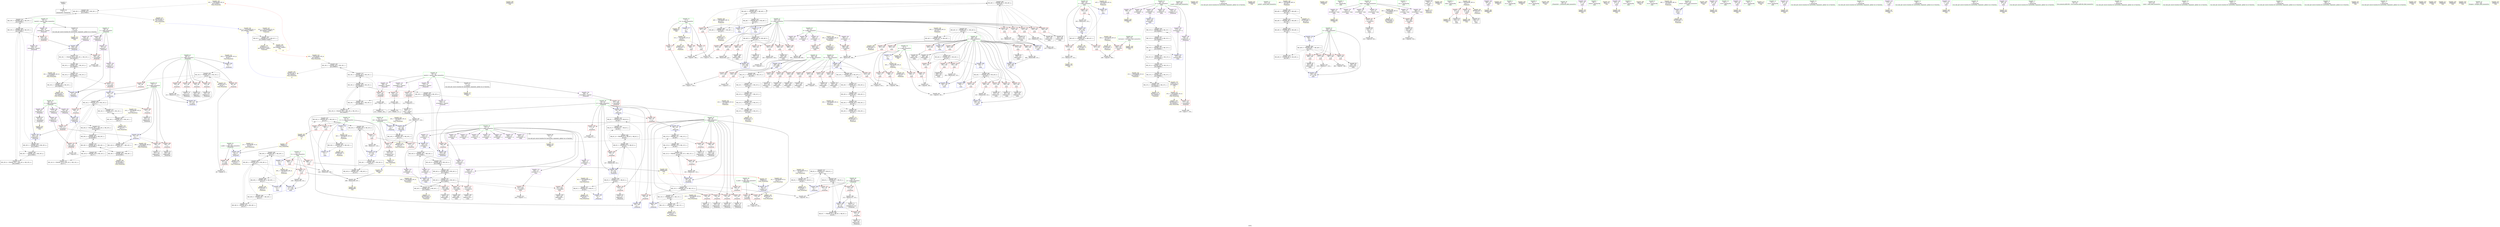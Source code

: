 digraph "SVFG" {
	label="SVFG";

	Node0x56171bec8050 [shape=record,color=grey,label="{NodeID: 0\nNullPtr}"];
	Node0x56171bec8050 -> Node0x56171bf04260[style=solid];
	Node0x56171bf4c090 [shape=record,color=yellow,style=double,label="{NodeID: 526\n20V_1 = ENCHI(MR_20V_0)\npts\{210000 \}\nFun[_Z5matchii]}"];
	Node0x56171bf4c090 -> Node0x56171bf33930[style=dashed];
	Node0x56171bf33430 [shape=record,color=black,label="{NodeID: 443\nMR_18V_2 = PHI(MR_18V_3, MR_18V_1, )\npts\{180000 \}\n}"];
	Node0x56171bf33430 -> Node0x56171bf49a70[style=dashed];
	Node0x56171bf33430 -> Node0x56171bf4e570[style=dashed];
	Node0x56171bf16960 [shape=record,color=yellow,style=double,label="{NodeID: 360\nAPARM(362)\nCS[]}"];
	Node0x56171bf12560 [shape=record,color=blue,label="{NodeID: 277\n7\<--5\nm\<--\nGlob }"];
	Node0x56171bf12560 -> Node0x56171bf4c600[style=dashed];
	Node0x56171bf063a0 [shape=record,color=red,label="{NodeID: 194\n211\<--66\n\<--i\n_Z5matchii\n}"];
	Node0x56171bf063a0 -> Node0x56171bf05360[style=solid];
	Node0x56171bf035f0 [shape=record,color=purple,label="{NodeID: 111\n335\<--13\narrayidx25\<--a\nmain\n}"];
	Node0x56171bf035f0 -> Node0x56171bf14190[style=solid];
	Node0x56171beebdf0 [shape=record,color=green,label="{NodeID: 28\n13\<--15\na\<--a_field_insensitive\nGlob }"];
	Node0x56171beebdf0 -> Node0x56171bf04430[style=solid];
	Node0x56171beebdf0 -> Node0x56171bf03520[style=solid];
	Node0x56171beebdf0 -> Node0x56171bf035f0[style=solid];
	Node0x56171beebdf0 -> Node0x56171bf036c0[style=solid];
	Node0x56171beebdf0 -> Node0x56171bf03790[style=solid];
	Node0x56171beebdf0 -> Node0x56171bf03860[style=solid];
	Node0x56171beebdf0 -> Node0x56171bf03930[style=solid];
	Node0x56171beebdf0 -> Node0x56171bf08260[style=solid];
	Node0x56171beebdf0 -> Node0x56171bf08330[style=solid];
	Node0x56171beebdf0 -> Node0x56171bf08400[style=solid];
	Node0x56171beebdf0 -> Node0x56171bf084d0[style=solid];
	Node0x56171beebdf0 -> Node0x56171bf085a0[style=solid];
	Node0x56171beebdf0 -> Node0x56171bf08670[style=solid];
	Node0x56171beebdf0 -> Node0x56171bf08740[style=solid];
	Node0x56171beebdf0 -> Node0x56171bf08810[style=solid];
	Node0x56171bf4e3b0 [shape=record,color=yellow,style=double,label="{NodeID: 554\nRETMU(14V_2)\npts\{71 \}\nFun[_Z5matchii]}"];
	Node0x56171bf3c030 [shape=record,color=black,label="{NodeID: 471\nMR_14V_9 = PHI(MR_14V_8, MR_14V_5, MR_14V_5, )\npts\{71 \}\n}"];
	Node0x56171bf3c030 -> Node0x56171bf40440[style=dashed];
	Node0x56171bf0c6e0 [shape=record,color=grey,label="{NodeID: 388\n339 = Binary(338, 153, )\n}"];
	Node0x56171bf0c6e0 -> Node0x56171bf14260[style=solid];
	Node0x56171bf13cb0 [shape=record,color=blue,label="{NodeID: 305\n240\<--293\ni\<--inc\nmain\n}"];
	Node0x56171bf13cb0 -> Node0x56171bed5ae0[style=dashed];
	Node0x56171bf07a60 [shape=record,color=red,label="{NodeID: 222\n268\<--236\n\<--testcases\nmain\n}"];
	Node0x56171bf07a60 -> Node0x56171bf1e9c0[style=solid];
	Node0x56171bf09510 [shape=record,color=purple,label="{NodeID: 139\n360\<--24\n\<--g\nmain\n}"];
	Node0x56171bf09510 -> Node0x56171bf167c0[style=solid];
	Node0x56171bf04060 [shape=record,color=green,label="{NodeID: 56\n263\<--264\nscanf\<--scanf_field_insensitive\n}"];
	Node0x56171bf45440 [shape=record,color=black,label="{NodeID: 499\nMR_46V_2 = PHI(MR_46V_7, MR_46V_1, )\npts\{243 \}\n}"];
	Node0x56171bf45440 -> Node0x56171bf35730[style=dashed];
	Node0x56171bf45440 -> Node0x56171bf4f1e0[style=dashed];
	Node0x56171bf1ddc0 [shape=record,color=grey,label="{NodeID: 416\n215 = cmp(214, 5, )\n}"];
	Node0x56171bf1ddc0 -> Node0x56171bf05430[style=solid];
	Node0x56171bf15370 [shape=record,color=yellow,style=double,label="{NodeID: 333\nAPARM(79)\nCS[]}"];
	Node0x56171bf10f70 [shape=record,color=red,label="{NodeID: 250\n438\<--242\n\<--j\nmain\n}"];
	Node0x56171bf10f70 -> Node0x56171bf02c30[style=solid];
	Node0x56171bf0abd0 [shape=record,color=red,label="{NodeID: 167\n366\<--4\n\<--n\nmain\n}"];
	Node0x56171bf0abd0 -> Node0x56171bf1d7c0[style=solid];
	Node0x56171bf05840 [shape=record,color=black,label="{NodeID: 84\n312\<--311\nidxprom15\<--\nmain\n}"];
	Node0x56171bec75e0 [shape=record,color=green,label="{NodeID: 1\n5\<--1\n\<--dummyObj\nCan only get source location for instruction, argument, global var or function.}"];
	Node0x56171bf4c170 [shape=record,color=yellow,style=double,label="{NodeID: 527\n22V_1 = ENCHI(MR_22V_0)\npts\{260000 \}\nFun[_Z5matchii]}"];
	Node0x56171bf4c170 -> Node0x56171bf074b0[style=dashed];
	Node0x56171bf4c170 -> Node0x56171bf4e730[style=dashed];
	Node0x56171bf33930 [shape=record,color=black,label="{NodeID: 444\nMR_20V_2 = PHI(MR_20V_3, MR_20V_1, )\npts\{210000 \}\n}"];
	Node0x56171bf33930 -> Node0x56171bf49f70[style=dashed];
	Node0x56171bf33930 -> Node0x56171bf4e650[style=dashed];
	Node0x56171bf16a30 [shape=record,color=yellow,style=double,label="{NodeID: 361\nAPARM(80)\nCS[]}"];
	Node0x56171bf12660 [shape=record,color=blue,label="{NodeID: 278\n9\<--5\nt1\<--\nGlob }"];
	Node0x56171bf12660 -> Node0x56171bf4c6e0[style=dashed];
	Node0x56171bf06470 [shape=record,color=red,label="{NodeID: 195\n220\<--66\n\<--i\n_Z5matchii\n}"];
	Node0x56171bf06470 -> Node0x56171bf0d2e0[style=solid];
	Node0x56171bf036c0 [shape=record,color=purple,label="{NodeID: 112\n343\<--13\narrayidx28\<--a\nmain\n}"];
	Node0x56171beebec0 [shape=record,color=green,label="{NodeID: 29\n16\<--18\nmatch1\<--match1_field_insensitive\nGlob }"];
	Node0x56171beebec0 -> Node0x56171bf04530[style=solid];
	Node0x56171beebec0 -> Node0x56171bf088e0[style=solid];
	Node0x56171beebec0 -> Node0x56171bf089b0[style=solid];
	Node0x56171beebec0 -> Node0x56171bf08a80[style=solid];
	Node0x56171beebec0 -> Node0x56171bf08b50[style=solid];
	Node0x56171beebec0 -> Node0x56171bf08c20[style=solid];
	Node0x56171bf4e490 [shape=record,color=yellow,style=double,label="{NodeID: 555\nRETMU(16V_3)\npts\{73 \}\nFun[_Z5matchii]}"];
	Node0x56171bf3c530 [shape=record,color=black,label="{NodeID: 472\nMR_18V_8 = PHI(MR_18V_7, MR_18V_4, MR_18V_4, )\npts\{180000 \}\n}"];
	Node0x56171bf3c530 -> Node0x56171bf40940[style=dashed];
	Node0x56171bf0c860 [shape=record,color=grey,label="{NodeID: 389\n397 = Binary(391, 396, )\n}"];
	Node0x56171bf0c860 -> Node0x56171bf14810[style=solid];
	Node0x56171bf13d80 [shape=record,color=blue,label="{NodeID: 306\n11\<--5\nt2\<--\nmain\n}"];
	Node0x56171bf13d80 -> Node0x56171bf34d30[style=dashed];
	Node0x56171bf07b30 [shape=record,color=red,label="{NodeID: 223\n267\<--238\n\<--z\nmain\n}"];
	Node0x56171bf07b30 -> Node0x56171bf1e9c0[style=solid];
	Node0x56171bf095e0 [shape=record,color=purple,label="{NodeID: 140\n443\<--24\narrayidx84\<--g\nmain\n}"];
	Node0x56171bf04160 [shape=record,color=green,label="{NodeID: 57\n275\<--276\nprintf\<--printf_field_insensitive\n}"];
	Node0x56171bf45940 [shape=record,color=black,label="{NodeID: 500\nMR_48V_2 = PHI(MR_48V_3, MR_48V_1, )\npts\{245 \}\n}"];
	Node0x56171bf45940 -> Node0x56171bf30230[style=dashed];
	Node0x56171bf45940 -> Node0x56171bf4f2c0[style=dashed];
	Node0x56171bf1df40 [shape=record,color=grey,label="{NodeID: 417\n88 = cmp(86, 87, )\n}"];
	Node0x56171bf15440 [shape=record,color=yellow,style=double,label="{NodeID: 334\nAPARM(80)\nCS[]}"];
	Node0x56171bf11040 [shape=record,color=red,label="{NodeID: 251\n468\<--242\n\<--j\nmain\n}"];
	Node0x56171bf11040 -> Node0x56171bf03380[style=solid];
	Node0x56171bf0aca0 [shape=record,color=red,label="{NodeID: 168\n414\<--4\n\<--n\nmain\n}"];
	Node0x56171bf0aca0 -> Node0x56171bf1e840[style=solid];
	Node0x56171bf05910 [shape=record,color=black,label="{NodeID: 85\n315\<--314\nidxprom17\<--\nmain\n}"];
	Node0x56171bec8910 [shape=record,color=green,label="{NodeID: 2\n29\<--1\n.str\<--dummyObj\nGlob }"];
	Node0x56171bf4c250 [shape=record,color=yellow,style=double,label="{NodeID: 528\n24V_1 = ENCHI(MR_24V_0)\npts\{590000 \}\nFun[_Z5matchii]}"];
	Node0x56171bf4c250 -> Node0x56171bf33e30[style=dashed];
	Node0x56171bf33e30 [shape=record,color=black,label="{NodeID: 445\nMR_24V_2 = PHI(MR_24V_4, MR_24V_1, )\npts\{590000 \}\n}"];
	Node0x56171bf33e30 -> Node0x56171bf12d40[style=dashed];
	Node0x56171bf33e30 -> Node0x56171bf4e810[style=dashed];
	Node0x56171bf16b00 [shape=record,color=yellow,style=double,label="{NodeID: 362\nAPARM(495)\nCS[]|{<s0>12}}"];
	Node0x56171bf16b00:s0 -> Node0x56171bf171d0[style=solid,color=red];
	Node0x56171bf12760 [shape=record,color=blue,label="{NodeID: 279\n11\<--5\nt2\<--\nGlob }"];
	Node0x56171bf12760 -> Node0x56171bf4c7c0[style=dashed];
	Node0x56171bf06540 [shape=record,color=red,label="{NodeID: 196\n119\<--68\n\<--j\n_Z5matchii\n}"];
	Node0x56171bf06540 -> Node0x56171bf1cd40[style=solid];
	Node0x56171bf03790 [shape=record,color=purple,label="{NodeID: 113\n346\<--13\narrayidx30\<--a\nmain\n}"];
	Node0x56171bf03790 -> Node0x56171bf14330[style=solid];
	Node0x56171beebf90 [shape=record,color=green,label="{NodeID: 30\n19\<--21\nmatch2\<--match2_field_insensitive\nGlob }"];
	Node0x56171beebf90 -> Node0x56171bf04630[style=solid];
	Node0x56171beebf90 -> Node0x56171bf08cf0[style=solid];
	Node0x56171beebf90 -> Node0x56171bf08dc0[style=solid];
	Node0x56171bf4e570 [shape=record,color=yellow,style=double,label="{NodeID: 556\nRETMU(18V_2)\npts\{180000 \}\nFun[_Z5matchii]|{<s0>12}}"];
	Node0x56171bf4e570:s0 -> Node0x56171bf4fc10[style=dashed,color=blue];
	Node0x56171bf3ca30 [shape=record,color=black,label="{NodeID: 473\nMR_20V_8 = PHI(MR_20V_7, MR_20V_4, MR_20V_4, )\npts\{210000 \}\n}"];
	Node0x56171bf3ca30 -> Node0x56171bf40e40[style=dashed];
	Node0x56171bf0c9e0 [shape=record,color=grey,label="{NodeID: 390\n272 = Binary(271, 153, )\n}"];
	Node0x56171bf0c9e0 -> Node0x56171bf15fa0[style=solid];
	Node0x56171bf13e50 [shape=record,color=blue,label="{NodeID: 307\n9\<--5\nt1\<--\nmain\n}"];
	Node0x56171bf13e50 -> Node0x56171bf34830[style=dashed];
	Node0x56171bf07c00 [shape=record,color=red,label="{NodeID: 224\n271\<--238\n\<--z\nmain\n}"];
	Node0x56171bf07c00 -> Node0x56171bf0c9e0[style=solid];
	Node0x56171bf096b0 [shape=record,color=purple,label="{NodeID: 141\n452\<--24\narrayidx90\<--g\nmain\n}"];
	Node0x56171bf096b0 -> Node0x56171bf149b0[style=solid];
	Node0x56171bf04260 [shape=record,color=black,label="{NodeID: 58\n2\<--3\ndummyVal\<--dummyVal\n}"];
	Node0x56171bf45e40 [shape=record,color=black,label="{NodeID: 501\nMR_50V_2 = PHI(MR_50V_3, MR_50V_1, )\npts\{247 \}\n}"];
	Node0x56171bf45e40 -> Node0x56171bf30730[style=dashed];
	Node0x56171bf45e40 -> Node0x56171bf4f3a0[style=dashed];
	Node0x56171bf1e0c0 [shape=record,color=grey,label="{NodeID: 418\n173 = cmp(172, 5, )\n}"];
	Node0x56171bf15510 [shape=record,color=yellow,style=double,label="{NodeID: 335\nAPARM(91)\nCS[]}"];
	Node0x56171bf11110 [shape=record,color=red,label="{NodeID: 252\n483\<--242\n\<--j\nmain\n}"];
	Node0x56171bf11110 -> Node0x56171bf187b0[style=solid];
	Node0x56171bf0ad70 [shape=record,color=red,label="{NodeID: 169\n308\<--7\n\<--m\nmain\n}"];
	Node0x56171bf0ad70 -> Node0x56171bf0d760[style=solid];
	Node0x56171bf059e0 [shape=record,color=black,label="{NodeID: 86\n318\<--317\nconv\<--\nmain\n}"];
	Node0x56171bf059e0 -> Node0x56171bf0dd60[style=solid];
	Node0x56171bec70b0 [shape=record,color=green,label="{NodeID: 3\n31\<--1\n.str.1\<--dummyObj\nGlob }"];
	Node0x56171bf4c330 [shape=record,color=yellow,style=double,label="{NodeID: 529\n26V_1 = ENCHI(MR_26V_0)\npts\{610000 \}\nFun[_Z5matchii]}"];
	Node0x56171bf4c330 -> Node0x56171bf34330[style=dashed];
	Node0x56171bf34330 [shape=record,color=black,label="{NodeID: 446\nMR_26V_2 = PHI(MR_26V_3, MR_26V_1, )\npts\{610000 \}\n}"];
	Node0x56171bf34330 -> Node0x56171bf4a970[style=dashed];
	Node0x56171bf34330 -> Node0x56171bf4e8f0[style=dashed];
	Node0x56171bf16bd0 [shape=record,color=yellow,style=double,label="{NodeID: 363\nAPARM(496)\nCS[]|{<s0>12}}"];
	Node0x56171bf16bd0:s0 -> Node0x56171bf172c0[style=solid,color=red];
	Node0x56171bf12860 [shape=record,color=blue,label="{NodeID: 280\n54\<--52\nn.addr\<--n\n_Z5matchii\n}"];
	Node0x56171bf12860 -> Node0x56171bf0b660[style=dashed];
	Node0x56171bf12860 -> Node0x56171bf4d430[style=dashed];
	Node0x56171bf06610 [shape=record,color=red,label="{NodeID: 197\n134\<--68\n\<--j\n_Z5matchii\n}"];
	Node0x56171bf06610 -> Node0x56171bf04b40[style=solid];
	Node0x56171bf03860 [shape=record,color=purple,label="{NodeID: 114\n423\<--13\narrayidx70\<--a\nmain\n}"];
	Node0x56171beec060 [shape=record,color=green,label="{NodeID: 31\n22\<--23\nmap\<--map_field_insensitive\nGlob }"];
	Node0x56171beec060 -> Node0x56171bf08e90[style=solid];
	Node0x56171beec060 -> Node0x56171bf08f60[style=solid];
	Node0x56171beec060 -> Node0x56171bf09030[style=solid];
	Node0x56171beec060 -> Node0x56171bf09100[style=solid];
	Node0x56171beec060 -> Node0x56171bf091d0[style=solid];
	Node0x56171beec060 -> Node0x56171bf092a0[style=solid];
	Node0x56171bf4e650 [shape=record,color=yellow,style=double,label="{NodeID: 557\nRETMU(20V_2)\npts\{210000 \}\nFun[_Z5matchii]|{<s0>12}}"];
	Node0x56171bf4e650:s0 -> Node0x56171bf4fc10[style=dashed,color=blue];
	Node0x56171bf2e010 [shape=record,color=black,label="{NodeID: 474\nMR_24V_7 = PHI(MR_24V_6, MR_24V_5, MR_24V_5, )\npts\{590000 \}\n}"];
	Node0x56171bf2e010 -> Node0x56171bf41340[style=dashed];
	Node0x56171bf0cb60 [shape=record,color=grey,label="{NodeID: 391\n357 = Binary(356, 153, )\n}"];
	Node0x56171bf0cb60 -> Node0x56171bf144d0[style=solid];
	Node0x56171bf13f20 [shape=record,color=blue,label="{NodeID: 308\n240\<--5\ni\<--\nmain\n}"];
	Node0x56171bf13f20 -> Node0x56171bf35230[style=dashed];
	Node0x56171bf07cd0 [shape=record,color=red,label="{NodeID: 225\n502\<--238\n\<--z\nmain\n}"];
	Node0x56171bf07cd0 -> Node0x56171bf18ab0[style=solid];
	Node0x56171bf09780 [shape=record,color=purple,label="{NodeID: 142\n464\<--24\narrayidx97\<--g\nmain\n}"];
	Node0x56171bf04360 [shape=record,color=black,label="{NodeID: 59\n233\<--5\nmain_ret\<--\nmain\n}"];
	Node0x56171bf04360 -> Node0x56171bf178b0[style=solid];
	Node0x56171bf46340 [shape=record,color=black,label="{NodeID: 502\nMR_52V_2 = PHI(MR_52V_3, MR_52V_1, )\npts\{249 \}\n}"];
	Node0x56171bf46340 -> Node0x56171bf30c30[style=dashed];
	Node0x56171bf46340 -> Node0x56171bf4f480[style=dashed];
	Node0x56171bf1e240 [shape=record,color=grey,label="{NodeID: 419\n411 = cmp(410, 5, )\n}"];
	Node0x56171bf155e0 [shape=record,color=yellow,style=double,label="{NodeID: 336\nAPARM(78)\nCS[]}"];
	Node0x56171bf111e0 [shape=record,color=red,label="{NodeID: 253\n387\<--244\n\<--k\nmain\n}"];
	Node0x56171bf111e0 -> Node0x56171bf1dac0[style=solid];
	Node0x56171bf0ae40 [shape=record,color=red,label="{NodeID: 170\n372\<--7\n\<--m\nmain\n}"];
	Node0x56171bf0ae40 -> Node0x56171bf1d4c0[style=solid];
	Node0x56171bf05ab0 [shape=record,color=black,label="{NodeID: 87\n331\<--330\nidxprom22\<--\nmain\n}"];
	Node0x56171bec7a90 [shape=record,color=green,label="{NodeID: 4\n33\<--1\nstdin\<--dummyObj\nGlob }"];
	Node0x56171bf4c410 [shape=record,color=yellow,style=double,label="{NodeID: 530\n28V_1 = ENCHI(MR_28V_0)\npts\{1 \}\nFun[main]}"];
	Node0x56171bf4c410 -> Node0x56171bf0b4c0[style=dashed];
	Node0x56171bf4c410 -> Node0x56171bf0b590[style=dashed];
	Node0x56171bf4c410 -> Node0x56171bf4e9d0[style=dashed];
	Node0x56171bf34830 [shape=record,color=black,label="{NodeID: 447\nMR_34V_4 = PHI(MR_34V_5, MR_34V_3, )\npts\{10 \}\n}"];
	Node0x56171bf34830 -> Node0x56171bf0b0b0[style=dashed];
	Node0x56171bf34830 -> Node0x56171bf0b180[style=dashed];
	Node0x56171bf34830 -> Node0x56171bf42c40[style=dashed];
	Node0x56171bf34830 -> Node0x56171bf44040[style=dashed];
	Node0x56171bf16ca0 [shape=record,color=yellow,style=double,label="{NodeID: 364\nAPARM(499)\nCS[]}"];
	Node0x56171bf12930 [shape=record,color=blue,label="{NodeID: 281\n56\<--53\nm.addr\<--m\n_Z5matchii\n}"];
	Node0x56171bf12930 -> Node0x56171bf0b730[style=dashed];
	Node0x56171bf12930 -> Node0x56171bf4df50[style=dashed];
	Node0x56171bf066e0 [shape=record,color=red,label="{NodeID: 198\n141\<--68\n\<--j\n_Z5matchii\n}"];
	Node0x56171bf066e0 -> Node0x56171bf04c10[style=solid];
	Node0x56171bf03930 [shape=record,color=purple,label="{NodeID: 115\n426\<--13\narrayidx72\<--a\nmain\n}"];
	Node0x56171bf03930 -> Node0x56171bf12080[style=solid];
	Node0x56171beec130 [shape=record,color=green,label="{NodeID: 32\n24\<--26\ng\<--g_field_insensitive\nGlob }"];
	Node0x56171beec130 -> Node0x56171bf09370[style=solid];
	Node0x56171beec130 -> Node0x56171bf09440[style=solid];
	Node0x56171beec130 -> Node0x56171bf09510[style=solid];
	Node0x56171beec130 -> Node0x56171bf095e0[style=solid];
	Node0x56171beec130 -> Node0x56171bf096b0[style=solid];
	Node0x56171beec130 -> Node0x56171bf09780[style=solid];
	Node0x56171beec130 -> Node0x56171bf09850[style=solid];
	Node0x56171bf4e730 [shape=record,color=yellow,style=double,label="{NodeID: 558\nRETMU(22V_1)\npts\{260000 \}\nFun[_Z5matchii]}"];
	Node0x56171bf2e510 [shape=record,color=black,label="{NodeID: 475\nMR_26V_6 = PHI(MR_26V_5, MR_26V_4, MR_26V_4, )\npts\{610000 \}\n}"];
	Node0x56171bf2e510 -> Node0x56171bf41840[style=dashed];
	Node0x56171bf0cce0 [shape=record,color=grey,label="{NodeID: 392\n432 = Binary(431, 324, )\n}"];
	Node0x56171bf0cce0 -> Node0x56171bf1d940[style=solid];
	Node0x56171bf13ff0 [shape=record,color=blue,label="{NodeID: 309\n242\<--5\nj\<--\nmain\n}"];
	Node0x56171bf13ff0 -> Node0x56171bf43640[style=dashed];
	Node0x56171bf07da0 [shape=record,color=red,label="{NodeID: 226\n281\<--240\n\<--i\nmain\n}"];
	Node0x56171bf07da0 -> Node0x56171bf1e540[style=solid];
	Node0x56171bf09850 [shape=record,color=purple,label="{NodeID: 143\n473\<--24\narrayidx103\<--g\nmain\n}"];
	Node0x56171bf09850 -> Node0x56171bf14a80[style=solid];
	Node0x56171bf04430 [shape=record,color=black,label="{NodeID: 60\n14\<--13\n\<--a\nCan only get source location for instruction, argument, global var or function.}"];
	Node0x56171bf04430 -> Node0x56171bf16480[style=solid];
	Node0x56171bf46840 [shape=record,color=black,label="{NodeID: 503\nMR_54V_2 = PHI(MR_54V_3, MR_54V_1, )\npts\{150000 \}\n}"];
	Node0x56171bf46840 -> Node0x56171bf35c30[style=dashed];
	Node0x56171bf46840 -> Node0x56171bf4f560[style=dashed];
	Node0x56171bf1e3c0 [shape=record,color=grey,label="{NodeID: 420\n408 = cmp(407, 5, )\n}"];
	Node0x56171bf156b0 [shape=record,color=yellow,style=double,label="{NodeID: 337\nAPARM(93)\nCS[]}"];
	Node0x56171bf112b0 [shape=record,color=red,label="{NodeID: 254\n392\<--244\n\<--k\nmain\n}"];
	Node0x56171bf112b0 -> Node0x56171bf06060[style=solid];
	Node0x56171bf0af10 [shape=record,color=red,label="{NodeID: 171\n418\<--7\n\<--m\nmain\n}"];
	Node0x56171bf0af10 -> Node0x56171bf1e6c0[style=solid];
	Node0x56171bf05b80 [shape=record,color=black,label="{NodeID: 88\n334\<--333\nidxprom24\<--\nmain\n}"];
	Node0x56171bf01d60 [shape=record,color=green,label="{NodeID: 5\n34\<--1\n.str.2\<--dummyObj\nGlob }"];
	Node0x56171bf4c520 [shape=record,color=yellow,style=double,label="{NodeID: 531\n30V_1 = ENCHI(MR_30V_0)\npts\{6 \}\nFun[main]}"];
	Node0x56171bf4c520 -> Node0x56171bf0aa30[style=dashed];
	Node0x56171bf4c520 -> Node0x56171bf0ab00[style=dashed];
	Node0x56171bf4c520 -> Node0x56171bf0abd0[style=dashed];
	Node0x56171bf4c520 -> Node0x56171bf0aca0[style=dashed];
	Node0x56171bf4c520 -> Node0x56171bf4eae0[style=dashed];
	Node0x56171bf34d30 [shape=record,color=black,label="{NodeID: 448\nMR_36V_4 = PHI(MR_36V_5, MR_36V_3, )\npts\{12 \}\n}"];
	Node0x56171bf34d30 -> Node0x56171bf0b320[style=dashed];
	Node0x56171bf34d30 -> Node0x56171bf0b3f0[style=dashed];
	Node0x56171bf34d30 -> Node0x56171bf43140[style=dashed];
	Node0x56171bf34d30 -> Node0x56171bf44540[style=dashed];
	Node0x56171bf16d70 [shape=record,color=yellow,style=double,label="{NodeID: 365\nAPARM(498)\nCS[]}"];
	Node0x56171bf12a00 [shape=record,color=blue,label="{NodeID: 282\n72\<--5\nret\<--\n_Z5matchii\n}"];
	Node0x56171bf12a00 -> Node0x56171bf32f30[style=dashed];
	Node0x56171bf067b0 [shape=record,color=red,label="{NodeID: 199\n147\<--68\n\<--j\n_Z5matchii\n}"];
	Node0x56171bf067b0 -> Node0x56171bf04ce0[style=solid];
	Node0x56171bf08260 [shape=record,color=purple,label="{NodeID: 116\n437\<--13\narrayidx80\<--a\nmain\n}"];
	Node0x56171beec200 [shape=record,color=green,label="{NodeID: 33\n27\<--28\nd\<--d_field_insensitive\nGlob }"];
	Node0x56171beec200 -> Node0x56171bf09920[style=solid];
	Node0x56171beec200 -> Node0x56171bf099f0[style=solid];
	Node0x56171beec200 -> Node0x56171bf09ac0[style=solid];
	Node0x56171beec200 -> Node0x56171bf09b90[style=solid];
	Node0x56171bf4e810 [shape=record,color=yellow,style=double,label="{NodeID: 559\nRETMU(24V_2)\npts\{590000 \}\nFun[_Z5matchii]}"];
	Node0x56171bf2e600 [shape=record,color=black,label="{NodeID: 476\nMR_48V_8 = PHI(MR_48V_6, MR_48V_4, )\npts\{245 \}\n}"];
	Node0x56171bf2e600 -> Node0x56171bf36630[style=dashed];
	Node0x56171bf0ce60 [shape=record,color=grey,label="{NodeID: 393\n207 = Binary(206, 153, )\n}"];
	Node0x56171bf0ce60 -> Node0x56171bf137d0[style=solid];
	Node0x56171bf140c0 [shape=record,color=blue,label="{NodeID: 310\n9\<--328\nt1\<--inc21\nmain\n}"];
	Node0x56171bf140c0 -> Node0x56171bf41d40[style=dashed];
	Node0x56171bf07e70 [shape=record,color=red,label="{NodeID: 227\n285\<--240\n\<--i\nmain\n}"];
	Node0x56171bf07e70 -> Node0x56171bf05770[style=solid];
	Node0x56171bf09920 [shape=record,color=purple,label="{NodeID: 144\n394\<--27\narrayidx55\<--d\nmain\n}"];
	Node0x56171bf04530 [shape=record,color=black,label="{NodeID: 61\n17\<--16\n\<--match1\nCan only get source location for instruction, argument, global var or function.}"];
	Node0x56171bf04530 -> Node0x56171bf14e90[style=solid];
	Node0x56171bf46d40 [shape=record,color=black,label="{NodeID: 504\nMR_22V_2 = PHI(MR_22V_3, MR_22V_1, )\npts\{260000 \}\n}"];
	Node0x56171bf46d40 -> Node0x56171bf31130[style=dashed];
	Node0x56171bf46d40 -> Node0x56171bf4f720[style=dashed];
	Node0x56171bf1e540 [shape=record,color=grey,label="{NodeID: 421\n283 = cmp(281, 282, )\n}"];
	Node0x56171bf15780 [shape=record,color=yellow,style=double,label="{NodeID: 338\nAPARM(80)\nCS[]}"];
	Node0x56171bf11380 [shape=record,color=red,label="{NodeID: 255\n400\<--244\n\<--k\nmain\n}"];
	Node0x56171bf11380 -> Node0x56171bf06130[style=solid];
	Node0x56171bf0afe0 [shape=record,color=red,label="{NodeID: 172\n327\<--9\n\<--t1\nmain\n}"];
	Node0x56171bf0afe0 -> Node0x56171bf14190[style=solid];
	Node0x56171bf0afe0 -> Node0x56171bf0c3e0[style=solid];
	Node0x56171bf05c50 [shape=record,color=black,label="{NodeID: 89\n342\<--341\nidxprom27\<--\nmain\n}"];
	Node0x56171bec6ea0 [shape=record,color=green,label="{NodeID: 6\n36\<--1\n.str.3\<--dummyObj\nGlob }"];
	Node0x56171bf4c600 [shape=record,color=yellow,style=double,label="{NodeID: 532\n32V_1 = ENCHI(MR_32V_0)\npts\{8 \}\nFun[main]}"];
	Node0x56171bf4c600 -> Node0x56171bf0ad70[style=dashed];
	Node0x56171bf4c600 -> Node0x56171bf0ae40[style=dashed];
	Node0x56171bf4c600 -> Node0x56171bf0af10[style=dashed];
	Node0x56171bf4c600 -> Node0x56171bf4ebc0[style=dashed];
	Node0x56171bf35230 [shape=record,color=black,label="{NodeID: 449\nMR_44V_7 = PHI(MR_44V_8, MR_44V_6, )\npts\{241 \}\n}"];
	Node0x56171bf35230 -> Node0x56171bf08010[style=dashed];
	Node0x56171bf35230 -> Node0x56171bf080e0[style=dashed];
	Node0x56171bf35230 -> Node0x56171bf10040[style=dashed];
	Node0x56171bf35230 -> Node0x56171bf100d0[style=dashed];
	Node0x56171bf35230 -> Node0x56171bf101a0[style=dashed];
	Node0x56171bf35230 -> Node0x56171bf144d0[style=dashed];
	Node0x56171bf35230 -> Node0x56171bf145a0[style=dashed];
	Node0x56171bf16e40 [shape=record,color=yellow,style=double,label="{NodeID: 366\nARet(262)\nCS[]}"];
	Node0x56171bf12ad0 [shape=record,color=blue,label="{NodeID: 283\n66\<--5\ni\<--\n_Z5matchii\n}"];
	Node0x56171bf12ad0 -> Node0x56171bf32030[style=dashed];
	Node0x56171bf06880 [shape=record,color=red,label="{NodeID: 200\n159\<--68\n\<--j\n_Z5matchii\n}"];
	Node0x56171bf06880 -> Node0x56171bf04e80[style=solid];
	Node0x56171bf08330 [shape=record,color=purple,label="{NodeID: 117\n440\<--13\narrayidx82\<--a\nmain\n}"];
	Node0x56171bf08330 -> Node0x56171bf12150[style=solid];
	Node0x56171beec2d0 [shape=record,color=green,label="{NodeID: 34\n49\<--50\n_Z5matchii\<--_Z5matchii_field_insensitive\n}"];
	Node0x56171bf4e8f0 [shape=record,color=yellow,style=double,label="{NodeID: 560\nRETMU(26V_2)\npts\{610000 \}\nFun[_Z5matchii]}"];
	Node0x56171bf2e6f0 [shape=record,color=black,label="{NodeID: 477\nMR_50V_7 = PHI(MR_50V_5, MR_50V_4, )\npts\{247 \}\n}"];
	Node0x56171bf2e6f0 -> Node0x56171bf36b30[style=dashed];
	Node0x56171bf0cfe0 [shape=record,color=grey,label="{NodeID: 394\n202 = Binary(201, 153, )\n}"];
	Node0x56171bf0cfe0 -> Node0x56171bf13700[style=solid];
	Node0x56171bf14190 [shape=record,color=blue,label="{NodeID: 311\n335\<--327\narrayidx25\<--\nmain\n}"];
	Node0x56171bf14190 -> Node0x56171bf42740[style=dashed];
	Node0x56171bf07f40 [shape=record,color=red,label="{NodeID: 228\n292\<--240\n\<--i\nmain\n}"];
	Node0x56171bf07f40 -> Node0x56171bf184b0[style=solid];
	Node0x56171bf099f0 [shape=record,color=purple,label="{NodeID: 145\n395\<--27\narrayidx56\<--d\nmain\n}"];
	Node0x56171bf099f0 -> Node0x56171bf11ee0[style=solid];
	Node0x56171bf04630 [shape=record,color=black,label="{NodeID: 62\n20\<--19\n\<--match2\nCan only get source location for instruction, argument, global var or function.}"];
	Node0x56171bf04630 -> Node0x56171bf151d0[style=solid];
	Node0x56171bf47240 [shape=record,color=black,label="{NodeID: 505\nMR_61V_2 = PHI(MR_61V_3, MR_61V_1, )\npts\{180000 210000 \}\n}"];
	Node0x56171bf47240 -> Node0x56171bf4f8e0[style=dashed];
	Node0x56171bf47240 -> Node0x56171bf4fb00[style=dashed];
	Node0x56171bf1e6c0 [shape=record,color=grey,label="{NodeID: 422\n419 = cmp(417, 418, )\n}"];
	Node0x56171bf15850 [shape=record,color=yellow,style=double,label="{NodeID: 339\nAPARM(252)\nCS[]}"];
	Node0x56171bf11450 [shape=record,color=red,label="{NodeID: 256\n477\<--244\n\<--k\nmain\n}"];
	Node0x56171bf11450 -> Node0x56171bf18630[style=solid];
	Node0x56171bf0b0b0 [shape=record,color=red,label="{NodeID: 173\n492\<--9\n\<--t1\nmain\n}"];
	Node0x56171bf0b0b0 -> Node0x56171bf0c0e0[style=solid];
	Node0x56171bf05d20 [shape=record,color=black,label="{NodeID: 90\n345\<--344\nidxprom29\<--\nmain\n}"];
	Node0x56171bec6f30 [shape=record,color=green,label="{NodeID: 7\n38\<--1\nstdout\<--dummyObj\nGlob }"];
	Node0x56171bf4c6e0 [shape=record,color=yellow,style=double,label="{NodeID: 533\n34V_1 = ENCHI(MR_34V_0)\npts\{10 \}\nFun[main]}"];
	Node0x56171bf4c6e0 -> Node0x56171bf44040[style=dashed];
	Node0x56171bf35730 [shape=record,color=black,label="{NodeID: 450\nMR_46V_3 = PHI(MR_46V_5, MR_46V_2, )\npts\{243 \}\n}"];
	Node0x56171bf35730 -> Node0x56171bf13ff0[style=dashed];
	Node0x56171bf35730 -> Node0x56171bf2fd30[style=dashed];
	Node0x56171bf16ed0 [shape=record,color=yellow,style=double,label="{NodeID: 367\nARet(274)\nCS[]}"];
	Node0x56171bf12ba0 [shape=record,color=blue,label="{NodeID: 284\n64\<--5\nq\<--\n_Z5matchii\n}"];
	Node0x56171bf12ba0 -> Node0x56171bf48b70[style=dashed];
	Node0x56171bf06950 [shape=record,color=red,label="{NodeID: 201\n169\<--68\n\<--j\n_Z5matchii\n}"];
	Node0x56171bf06950 -> Node0x56171bf13220[style=solid];
	Node0x56171bf08400 [shape=record,color=purple,label="{NodeID: 118\n446\<--13\narrayidx86\<--a\nmain\n}"];
	Node0x56171beec3a0 [shape=record,color=green,label="{NodeID: 35\n54\<--55\nn.addr\<--n.addr_field_insensitive\n_Z5matchii\n}"];
	Node0x56171beec3a0 -> Node0x56171bf0b660[style=solid];
	Node0x56171beec3a0 -> Node0x56171bf12860[style=solid];
	Node0x56171bf4e9d0 [shape=record,color=yellow,style=double,label="{NodeID: 561\nRETMU(28V_1)\npts\{1 \}\nFun[main]}"];
	Node0x56171bf3eb70 [shape=record,color=black,label="{NodeID: 478\nMR_52V_7 = PHI(MR_52V_5, MR_52V_4, )\npts\{249 \}\n}"];
	Node0x56171bf3eb70 -> Node0x56171bf37030[style=dashed];
	Node0x56171bf0d160 [shape=record,color=grey,label="{NodeID: 395\n405 = Binary(399, 404, )\n}"];
	Node0x56171bf0d160 -> Node0x56171bf148e0[style=solid];
	Node0x56171bf14260 [shape=record,color=blue,label="{NodeID: 312\n11\<--339\nt2\<--inc26\nmain\n}"];
	Node0x56171bf14260 -> Node0x56171bf42240[style=dashed];
	Node0x56171bf08010 [shape=record,color=red,label="{NodeID: 229\n301\<--240\n\<--i\nmain\n}"];
	Node0x56171bf08010 -> Node0x56171bf0da60[style=solid];
	Node0x56171bf09ac0 [shape=record,color=purple,label="{NodeID: 146\n402\<--27\narrayidx59\<--d\nmain\n}"];
	Node0x56171bf04730 [shape=record,color=black,label="{NodeID: 63\n91\<--90\n\<--arraydecay\n_Z5matchii\n}"];
	Node0x56171bf04730 -> Node0x56171bf15510[style=solid];
	Node0x56171bf47770 [shape=record,color=black,label="{NodeID: 506\nMR_34V_8 = PHI(MR_34V_7, MR_34V_5, )\npts\{10 \}\n}"];
	Node0x56171bf47770 -> Node0x56171bf42c40[style=dashed];
	Node0x56171bf1e840 [shape=record,color=grey,label="{NodeID: 423\n415 = cmp(413, 414, )\n}"];
	Node0x56171bf15920 [shape=record,color=yellow,style=double,label="{NodeID: 340\nAPARM(253)\nCS[]}"];
	Node0x56171bf11520 [shape=record,color=red,label="{NodeID: 257\n407\<--246\n\<--tx\nmain\n}"];
	Node0x56171bf11520 -> Node0x56171bf1e3c0[style=solid];
	Node0x56171bf0b180 [shape=record,color=red,label="{NodeID: 174\n495\<--9\n\<--t1\nmain\n}"];
	Node0x56171bf0b180 -> Node0x56171bf16b00[style=solid];
	Node0x56171bf05df0 [shape=record,color=black,label="{NodeID: 91\n376\<--375\nidxprom44\<--\nmain\n}"];
	Node0x56171beeb7a0 [shape=record,color=green,label="{NodeID: 8\n39\<--1\n.str.4\<--dummyObj\nGlob }"];
	Node0x56171bf4c7c0 [shape=record,color=yellow,style=double,label="{NodeID: 534\n36V_1 = ENCHI(MR_36V_0)\npts\{12 \}\nFun[main]}"];
	Node0x56171bf4c7c0 -> Node0x56171bf44540[style=dashed];
	Node0x56171bf35c30 [shape=record,color=black,label="{NodeID: 451\nMR_54V_3 = PHI(MR_54V_4, MR_54V_2, )\npts\{150000 \}\n}"];
	Node0x56171bf35c30 -> Node0x56171bf12080[style=dashed];
	Node0x56171bf35c30 -> Node0x56171bf12150[style=dashed];
	Node0x56171bf35c30 -> Node0x56171bf12220[style=dashed];
	Node0x56171bf35c30 -> Node0x56171bf122f0[style=dashed];
	Node0x56171bf35c30 -> Node0x56171bf123c0[style=dashed];
	Node0x56171bf35c30 -> Node0x56171bf43b40[style=dashed];
	Node0x56171bf35c30 -> Node0x56171bf46840[style=dashed];
	Node0x56171bf16f60 [shape=record,color=yellow,style=double,label="{NodeID: 368\nARet(278)\nCS[]}"];
	Node0x56171bf12c70 [shape=record,color=blue,label="{NodeID: 285\n62\<--5\np\<--\n_Z5matchii\n}"];
	Node0x56171bf12c70 -> Node0x56171bf48670[style=dashed];
	Node0x56171bf06a20 [shape=record,color=red,label="{NodeID: 202\n175\<--68\n\<--j\n_Z5matchii\n}"];
	Node0x56171bf06a20 -> Node0x56171bf05020[style=solid];
	Node0x56171bf084d0 [shape=record,color=purple,label="{NodeID: 119\n449\<--13\narrayidx88\<--a\nmain\n}"];
	Node0x56171bf084d0 -> Node0x56171bf12220[style=solid];
	Node0x56171beec470 [shape=record,color=green,label="{NodeID: 36\n56\<--57\nm.addr\<--m.addr_field_insensitive\n_Z5matchii\n}"];
	Node0x56171beec470 -> Node0x56171bf0b730[style=solid];
	Node0x56171beec470 -> Node0x56171bf12930[style=solid];
	Node0x56171bf4eae0 [shape=record,color=yellow,style=double,label="{NodeID: 562\nRETMU(30V_1)\npts\{6 \}\nFun[main]}"];
	Node0x56171bf3f040 [shape=record,color=black,label="{NodeID: 479\nMR_22V_10 = PHI(MR_22V_5, MR_22V_4, )\npts\{260000 \}\n}"];
	Node0x56171bf3f040 -> Node0x56171bf37530[style=dashed];
	Node0x56171bf0d2e0 [shape=record,color=grey,label="{NodeID: 396\n221 = Binary(220, 153, )\n}"];
	Node0x56171bf0d2e0 -> Node0x56171bf13970[style=solid];
	Node0x56171bf14330 [shape=record,color=blue,label="{NodeID: 313\n346\<--338\narrayidx30\<--\nmain\n}"];
	Node0x56171bf14330 -> Node0x56171bf42740[style=dashed];
	Node0x56171bf080e0 [shape=record,color=red,label="{NodeID: 230\n311\<--240\n\<--i\nmain\n}"];
	Node0x56171bf080e0 -> Node0x56171bf05840[style=solid];
	Node0x56171bf09b90 [shape=record,color=purple,label="{NodeID: 147\n403\<--27\narrayidx60\<--d\nmain\n}"];
	Node0x56171bf09b90 -> Node0x56171bf11fb0[style=solid];
	Node0x56171bf04800 [shape=record,color=black,label="{NodeID: 64\n105\<--104\nidxprom\<--\n_Z5matchii\n}"];
	Node0x56171bf47c70 [shape=record,color=black,label="{NodeID: 507\nMR_36V_8 = PHI(MR_36V_6, MR_36V_5, )\npts\{12 \}\n}"];
	Node0x56171bf47c70 -> Node0x56171bf43140[style=dashed];
	Node0x56171bf1e9c0 [shape=record,color=grey,label="{NodeID: 424\n269 = cmp(267, 268, )\n}"];
	Node0x56171bf159f0 [shape=record,color=yellow,style=double,label="{NodeID: 341\nAPARM(251)\nCS[]}"];
	Node0x56171bf115f0 [shape=record,color=red,label="{NodeID: 258\n413\<--246\n\<--tx\nmain\n}"];
	Node0x56171bf115f0 -> Node0x56171bf1e840[style=solid];
	Node0x56171bf0b250 [shape=record,color=red,label="{NodeID: 175\n338\<--11\n\<--t2\nmain\n}"];
	Node0x56171bf0b250 -> Node0x56171bf14330[style=solid];
	Node0x56171bf0b250 -> Node0x56171bf0c6e0[style=solid];
	Node0x56171bf05ec0 [shape=record,color=black,label="{NodeID: 92\n379\<--378\nidxprom46\<--\nmain\n}"];
	Node0x56171beeb830 [shape=record,color=green,label="{NodeID: 9\n41\<--1\n.str.5\<--dummyObj\nGlob }"];
	Node0x56171bf4c8a0 [shape=record,color=yellow,style=double,label="{NodeID: 535\n38V_1 = ENCHI(MR_38V_0)\npts\{235 \}\nFun[main]}"];
	Node0x56171bf4c8a0 -> Node0x56171bf13a40[style=dashed];
	Node0x56171bf36130 [shape=record,color=black,label="{NodeID: 452\nMR_46V_9 = PHI(MR_46V_10, MR_46V_8, )\npts\{243 \}\n}"];
	Node0x56171bf36130 -> Node0x56171bf10c30[style=dashed];
	Node0x56171bf36130 -> Node0x56171bf10d00[style=dashed];
	Node0x56171bf36130 -> Node0x56171bf10dd0[style=dashed];
	Node0x56171bf36130 -> Node0x56171bf10ea0[style=dashed];
	Node0x56171bf36130 -> Node0x56171bf10f70[style=dashed];
	Node0x56171bf36130 -> Node0x56171bf11040[style=dashed];
	Node0x56171bf36130 -> Node0x56171bf11110[style=dashed];
	Node0x56171bf36130 -> Node0x56171bf14c20[style=dashed];
	Node0x56171bf36130 -> Node0x56171bf2fd30[style=dashed];
	Node0x56171bf16ff0 [shape=record,color=yellow,style=double,label="{NodeID: 369\nARet(290)\nCS[]}"];
	Node0x56171bf12d40 [shape=record,color=blue,label="{NodeID: 286\n97\<--94\narrayidx\<--\n_Z5matchii\n}"];
	Node0x56171bf12d40 -> Node0x56171bf4a470[style=dashed];
	Node0x56171bf06af0 [shape=record,color=red,label="{NodeID: 203\n180\<--68\n\<--j\n_Z5matchii\n}"];
	Node0x56171bf06af0 -> Node0x56171bf050f0[style=solid];
	Node0x56171bf085a0 [shape=record,color=purple,label="{NodeID: 120\n458\<--13\narrayidx93\<--a\nmain\n}"];
	Node0x56171beec540 [shape=record,color=green,label="{NodeID: 37\n58\<--59\ns\<--s_field_insensitive\n_Z5matchii\n}"];
	Node0x56171beec540 -> Node0x56171bf0a3b0[style=solid];
	Node0x56171beec540 -> Node0x56171bf0a480[style=solid];
	Node0x56171beec540 -> Node0x56171bf0a550[style=solid];
	Node0x56171beec540 -> Node0x56171bf0a620[style=solid];
	Node0x56171bf4ebc0 [shape=record,color=yellow,style=double,label="{NodeID: 563\nRETMU(32V_1)\npts\{8 \}\nFun[main]}"];
	Node0x56171bf3f540 [shape=record,color=black,label="{NodeID: 480\nMR_6V_5 = PHI(MR_6V_10, MR_6V_4, )\npts\{63 \}\n}"];
	Node0x56171bf3f540 -> Node0x56171bf0bb40[style=dashed];
	Node0x56171bf3f540 -> Node0x56171bf13220[style=dashed];
	Node0x56171bf3f540 -> Node0x56171bf137d0[style=dashed];
	Node0x56171bf3f540 -> Node0x56171bf38430[style=dashed];
	Node0x56171bf3f540 -> Node0x56171bf3b130[style=dashed];
	Node0x56171bf0d460 [shape=record,color=grey,label="{NodeID: 397\n218 = Binary(217, 216, )\n}"];
	Node0x56171bf0d460 -> Node0x56171bf138a0[style=solid];
	Node0x56171bf14400 [shape=record,color=blue,label="{NodeID: 314\n242\<--352\nj\<--inc33\nmain\n}"];
	Node0x56171bf14400 -> Node0x56171bf43640[style=dashed];
	Node0x56171bf10040 [shape=record,color=red,label="{NodeID: 231\n330\<--240\n\<--i\nmain\n}"];
	Node0x56171bf10040 -> Node0x56171bf05ab0[style=solid];
	Node0x56171bf09c60 [shape=record,color=purple,label="{NodeID: 148\n252\<--29\n\<--.str\nmain\n}"];
	Node0x56171bf09c60 -> Node0x56171bf15850[style=solid];
	Node0x56171bf048d0 [shape=record,color=black,label="{NodeID: 65\n113\<--112\nidxprom6\<--\n_Z5matchii\n}"];
	Node0x56171bf48170 [shape=record,color=black,label="{NodeID: 508\nMR_54V_8 = PHI(MR_54V_6, MR_54V_4, )\npts\{150000 \}\n}"];
	Node0x56171bf48170 -> Node0x56171bf43b40[style=dashed];
	Node0x56171bed5ae0 [shape=record,color=black,label="{NodeID: 425\nMR_44V_4 = PHI(MR_44V_5, MR_44V_3, )\npts\{241 \}\n}"];
	Node0x56171bed5ae0 -> Node0x56171bf07da0[style=dashed];
	Node0x56171bed5ae0 -> Node0x56171bf07e70[style=dashed];
	Node0x56171bed5ae0 -> Node0x56171bf07f40[style=dashed];
	Node0x56171bed5ae0 -> Node0x56171bf13cb0[style=dashed];
	Node0x56171bed5ae0 -> Node0x56171bf13f20[style=dashed];
	Node0x56171bf15ac0 [shape=record,color=yellow,style=double,label="{NodeID: 342\nAPARM(258)\nCS[]}"];
	Node0x56171bf116c0 [shape=record,color=red,label="{NodeID: 259\n421\<--246\n\<--tx\nmain\n}"];
	Node0x56171bf116c0 -> Node0x56171bf029c0[style=solid];
	Node0x56171bf0b320 [shape=record,color=red,label="{NodeID: 176\n493\<--11\n\<--t2\nmain\n}"];
	Node0x56171bf0b320 -> Node0x56171bf0c0e0[style=solid];
	Node0x56171bf05f90 [shape=record,color=black,label="{NodeID: 93\n382\<--381\nconv48\<--\nmain\n}"];
	Node0x56171bf05f90 -> Node0x56171bf1dc40[style=solid];
	Node0x56171beeb8c0 [shape=record,color=green,label="{NodeID: 10\n43\<--1\n.str.6\<--dummyObj\nGlob }"];
	Node0x56171bf4c980 [shape=record,color=yellow,style=double,label="{NodeID: 536\n40V_1 = ENCHI(MR_40V_0)\npts\{237 \}\nFun[main]}"];
	Node0x56171bf4c980 -> Node0x56171bf07a60[style=dashed];
	Node0x56171bf4c980 -> Node0x56171bf4ef40[style=dashed];
	Node0x56171bf36630 [shape=record,color=black,label="{NodeID: 453\nMR_48V_4 = PHI(MR_48V_8, MR_48V_3, )\npts\{245 \}\n}"];
	Node0x56171bf36630 -> Node0x56171bf14740[style=dashed];
	Node0x56171bf36630 -> Node0x56171bf30230[style=dashed];
	Node0x56171bf36630 -> Node0x56171bf2e600[style=dashed];
	Node0x56171bf17080 [shape=record,color=yellow,style=double,label="{NodeID: 370\nARet(497)\nCS[]}"];
	Node0x56171bf17080 -> Node0x56171bf18c30[style=solid];
	Node0x56171bf12e10 [shape=record,color=blue,label="{NodeID: 287\n70\<--115\nk\<--\n_Z5matchii\n}"];
	Node0x56171bf12e10 -> Node0x56171bf40440[style=dashed];
	Node0x56171bf06bc0 [shape=record,color=red,label="{NodeID: 204\n189\<--68\n\<--j\n_Z5matchii\n}"];
	Node0x56171bf06bc0 -> Node0x56171bf13560[style=solid];
	Node0x56171bf08670 [shape=record,color=purple,label="{NodeID: 121\n461\<--13\narrayidx95\<--a\nmain\n}"];
	Node0x56171bf08670 -> Node0x56171bf122f0[style=solid];
	Node0x56171beec610 [shape=record,color=green,label="{NodeID: 38\n60\<--61\nt\<--t_field_insensitive\n_Z5matchii\n}"];
	Node0x56171beec610 -> Node0x56171bf0a6f0[style=solid];
	Node0x56171beec610 -> Node0x56171bf0a7c0[style=solid];
	Node0x56171beec610 -> Node0x56171bf0a890[style=solid];
	Node0x56171beec610 -> Node0x56171bf0a960[style=solid];
	Node0x56171bf4eca0 [shape=record,color=yellow,style=double,label="{NodeID: 564\nRETMU(34V_2)\npts\{10 \}\nFun[main]}"];
	Node0x56171bf3fa40 [shape=record,color=black,label="{NodeID: 481\nMR_8V_5 = PHI(MR_8V_7, MR_8V_4, )\npts\{65 \}\n}"];
	Node0x56171bf3fa40 -> Node0x56171bf0bce0[style=dashed];
	Node0x56171bf3fa40 -> Node0x56171bf12fb0[style=dashed];
	Node0x56171bf3fa40 -> Node0x56171bf3b630[style=dashed];
	Node0x56171bf3fa40 -> Node0x56171bf48b70[style=dashed];
	Node0x56171bf0d5e0 [shape=record,color=grey,label="{NodeID: 398\n152 = Binary(151, 153, )\n}"];
	Node0x56171bf0d5e0 -> Node0x56171bf04db0[style=solid];
	Node0x56171bf0d5e0 -> Node0x56171bf12fb0[style=solid];
	Node0x56171bf144d0 [shape=record,color=blue,label="{NodeID: 315\n240\<--357\ni\<--inc36\nmain\n}"];
	Node0x56171bf144d0 -> Node0x56171bf35230[style=dashed];
	Node0x56171bf100d0 [shape=record,color=red,label="{NodeID: 232\n341\<--240\n\<--i\nmain\n}"];
	Node0x56171bf100d0 -> Node0x56171bf05c50[style=solid];
	Node0x56171bf09d30 [shape=record,color=purple,label="{NodeID: 149\n253\<--31\n\<--.str.1\nmain\n}"];
	Node0x56171bf09d30 -> Node0x56171bf15920[style=solid];
	Node0x56171bf049a0 [shape=record,color=black,label="{NodeID: 66\n124\<--123\nidxprom11\<--\n_Z5matchii\n}"];
	Node0x56171bf48670 [shape=record,color=black,label="{NodeID: 509\nMR_6V_4 = PHI(MR_6V_11, MR_6V_3, )\npts\{63 \}\n}"];
	Node0x56171bf48670 -> Node0x56171bf0b800[style=dashed];
	Node0x56171bf48670 -> Node0x56171bf0b8d0[style=dashed];
	Node0x56171bf48670 -> Node0x56171bf31630[style=dashed];
	Node0x56171bf48670 -> Node0x56171bf3f540[style=dashed];
	Node0x56171bed5fe0 [shape=record,color=black,label="{NodeID: 426\nMR_6V_7 = PHI(MR_6V_8, MR_6V_6, )\npts\{63 \}\n}"];
	Node0x56171bed5fe0 -> Node0x56171bf0b9a0[style=dashed];
	Node0x56171bed5fe0 -> Node0x56171bf13490[style=dashed];
	Node0x56171bed5fe0 -> Node0x56171bf38430[style=dashed];
	Node0x56171bf15b90 [shape=record,color=yellow,style=double,label="{NodeID: 343\nAPARM(259)\nCS[]}"];
	Node0x56171bf11790 [shape=record,color=red,label="{NodeID: 260\n444\<--246\n\<--tx\nmain\n}"];
	Node0x56171bf11790 -> Node0x56171bf02dd0[style=solid];
	Node0x56171bf0b3f0 [shape=record,color=red,label="{NodeID: 177\n496\<--11\n\<--t2\nmain\n}"];
	Node0x56171bf0b3f0 -> Node0x56171bf16bd0[style=solid];
	Node0x56171bf06060 [shape=record,color=black,label="{NodeID: 94\n393\<--392\nidxprom54\<--\nmain\n}"];
	Node0x56171bf02060 [shape=record,color=green,label="{NodeID: 11\n45\<--1\n.str.7\<--dummyObj\nGlob }"];
	Node0x56171bf4ca60 [shape=record,color=yellow,style=double,label="{NodeID: 537\n42V_1 = ENCHI(MR_42V_0)\npts\{239 \}\nFun[main]}"];
	Node0x56171bf4ca60 -> Node0x56171bf13b10[style=dashed];
	Node0x56171bf36b30 [shape=record,color=black,label="{NodeID: 454\nMR_50V_4 = PHI(MR_50V_7, MR_50V_3, )\npts\{247 \}\n}"];
	Node0x56171bf36b30 -> Node0x56171bf30730[style=dashed];
	Node0x56171bf36b30 -> Node0x56171bf3a230[style=dashed];
	Node0x56171bf36b30 -> Node0x56171bf2e6f0[style=dashed];
	Node0x56171bf17110 [shape=record,color=yellow,style=double,label="{NodeID: 371\nARet(500)\nCS[]}"];
	Node0x56171bf12ee0 [shape=record,color=blue,label="{NodeID: 288\n68\<--5\nj\<--\n_Z5matchii\n}"];
	Node0x56171bf12ee0 -> Node0x56171bf3ff40[style=dashed];
	Node0x56171bf06c90 [shape=record,color=red,label="{NodeID: 205\n201\<--68\n\<--j\n_Z5matchii\n}"];
	Node0x56171bf06c90 -> Node0x56171bf0cfe0[style=solid];
	Node0x56171bf08740 [shape=record,color=purple,label="{NodeID: 122\n467\<--13\narrayidx99\<--a\nmain\n}"];
	Node0x56171beec6e0 [shape=record,color=green,label="{NodeID: 39\n62\<--63\np\<--p_field_insensitive\n_Z5matchii\n}"];
	Node0x56171beec6e0 -> Node0x56171bf0b800[style=solid];
	Node0x56171beec6e0 -> Node0x56171bf0b8d0[style=solid];
	Node0x56171beec6e0 -> Node0x56171bf0b9a0[style=solid];
	Node0x56171beec6e0 -> Node0x56171bf0ba70[style=solid];
	Node0x56171beec6e0 -> Node0x56171bf0bb40[style=solid];
	Node0x56171beec6e0 -> Node0x56171bf12c70[style=solid];
	Node0x56171beec6e0 -> Node0x56171bf13220[style=solid];
	Node0x56171beec6e0 -> Node0x56171bf13490[style=solid];
	Node0x56171beec6e0 -> Node0x56171bf137d0[style=solid];
	Node0x56171bf4ed80 [shape=record,color=yellow,style=double,label="{NodeID: 565\nRETMU(36V_2)\npts\{12 \}\nFun[main]}"];
	Node0x56171bf3ff40 [shape=record,color=black,label="{NodeID: 482\nMR_12V_5 = PHI(MR_12V_10, MR_12V_4, )\npts\{69 \}\n}"];
	Node0x56171bf3ff40 -> Node0x56171bf06540[style=dashed];
	Node0x56171bf3ff40 -> Node0x56171bf06610[style=dashed];
	Node0x56171bf3ff40 -> Node0x56171bf066e0[style=dashed];
	Node0x56171bf3ff40 -> Node0x56171bf067b0[style=dashed];
	Node0x56171bf3ff40 -> Node0x56171bf06880[style=dashed];
	Node0x56171bf3ff40 -> Node0x56171bf06950[style=dashed];
	Node0x56171bf3ff40 -> Node0x56171bed60d0[style=dashed];
	Node0x56171bf3ff40 -> Node0x56171bf38930[style=dashed];
	Node0x56171bf3ff40 -> Node0x56171bf3bb30[style=dashed];
	Node0x56171bf3ff40 -> Node0x56171bf49070[style=dashed];
	Node0x56171bf0d760 [shape=record,color=grey,label="{NodeID: 399\n309 = cmp(307, 308, )\n}"];
	Node0x56171bf145a0 [shape=record,color=blue,label="{NodeID: 316\n240\<--5\ni\<--\nmain\n}"];
	Node0x56171bf145a0 -> Node0x56171bf2f860[style=dashed];
	Node0x56171bf101a0 [shape=record,color=red,label="{NodeID: 233\n356\<--240\n\<--i\nmain\n}"];
	Node0x56171bf101a0 -> Node0x56171bf0cb60[style=solid];
	Node0x56171bf09e00 [shape=record,color=purple,label="{NodeID: 150\n258\<--34\n\<--.str.2\nmain\n}"];
	Node0x56171bf09e00 -> Node0x56171bf15ac0[style=solid];
	Node0x56171bf04a70 [shape=record,color=black,label="{NodeID: 67\n132\<--131\nidxprom16\<--\n_Z5matchii\n}"];
	Node0x56171bf48b70 [shape=record,color=black,label="{NodeID: 510\nMR_8V_4 = PHI(MR_8V_5, MR_8V_3, )\npts\{65 \}\n}"];
	Node0x56171bf48b70 -> Node0x56171bf0bc10[style=dashed];
	Node0x56171bf48b70 -> Node0x56171bf31b30[style=dashed];
	Node0x56171bf48b70 -> Node0x56171bf3fa40[style=dashed];
	Node0x56171bed60d0 [shape=record,color=black,label="{NodeID: 427\nMR_12V_6 = PHI(MR_12V_7, MR_12V_5, )\npts\{69 \}\n}"];
	Node0x56171bed60d0 -> Node0x56171bf06a20[style=dashed];
	Node0x56171bed60d0 -> Node0x56171bf06af0[style=dashed];
	Node0x56171bed60d0 -> Node0x56171bf06bc0[style=dashed];
	Node0x56171bed60d0 -> Node0x56171bf13630[style=dashed];
	Node0x56171bed60d0 -> Node0x56171bf38930[style=dashed];
	Node0x56171bf15c60 [shape=record,color=yellow,style=double,label="{NodeID: 344\nAPARM(257)\nCS[]}"];
	Node0x56171bf11860 [shape=record,color=red,label="{NodeID: 261\n456\<--246\n\<--tx\nmain\n}"];
	Node0x56171bf11860 -> Node0x56171bf03040[style=solid];
	Node0x56171bf0b4c0 [shape=record,color=red,label="{NodeID: 178\n251\<--33\n\<--stdin\nmain\n}"];
	Node0x56171bf0b4c0 -> Node0x56171bf055d0[style=solid];
	Node0x56171bf0b4c0 -> Node0x56171bf159f0[style=solid];
	Node0x56171bf06130 [shape=record,color=black,label="{NodeID: 95\n401\<--400\nidxprom58\<--\nmain\n}"];
	Node0x56171bf02130 [shape=record,color=green,label="{NodeID: 12\n47\<--1\n.str.8\<--dummyObj\nGlob }"];
	Node0x56171bf4cb40 [shape=record,color=yellow,style=double,label="{NodeID: 538\n44V_1 = ENCHI(MR_44V_0)\npts\{241 \}\nFun[main]}"];
	Node0x56171bf4cb40 -> Node0x56171bf44f40[style=dashed];
	Node0x56171bf37030 [shape=record,color=black,label="{NodeID: 455\nMR_52V_4 = PHI(MR_52V_7, MR_52V_3, )\npts\{249 \}\n}"];
	Node0x56171bf37030 -> Node0x56171bf30c30[style=dashed];
	Node0x56171bf37030 -> Node0x56171bf3a730[style=dashed];
	Node0x56171bf37030 -> Node0x56171bf3eb70[style=dashed];
	Node0x56171bf171d0 [shape=record,color=yellow,style=double,label="{NodeID: 372\nFPARM(52)\nFun[_Z5matchii]}"];
	Node0x56171bf171d0 -> Node0x56171bf12860[style=solid];
	Node0x56171bf12fb0 [shape=record,color=blue,label="{NodeID: 289\n64\<--152\nq\<--inc\n_Z5matchii\n}"];
	Node0x56171bf12fb0 -> Node0x56171bf0bdb0[style=dashed];
	Node0x56171bf12fb0 -> Node0x56171bf3b630[style=dashed];
	Node0x56171bf06d60 [shape=record,color=red,label="{NodeID: 206\n131\<--70\n\<--k\n_Z5matchii\n}"];
	Node0x56171bf06d60 -> Node0x56171bf04a70[style=solid];
	Node0x56171bf08810 [shape=record,color=purple,label="{NodeID: 123\n470\<--13\narrayidx101\<--a\nmain\n}"];
	Node0x56171bf08810 -> Node0x56171bf123c0[style=solid];
	Node0x56171beec7b0 [shape=record,color=green,label="{NodeID: 40\n64\<--65\nq\<--q_field_insensitive\n_Z5matchii\n}"];
	Node0x56171beec7b0 -> Node0x56171bf0bc10[style=solid];
	Node0x56171beec7b0 -> Node0x56171bf0bce0[style=solid];
	Node0x56171beec7b0 -> Node0x56171bf0bdb0[style=solid];
	Node0x56171beec7b0 -> Node0x56171bf12ba0[style=solid];
	Node0x56171beec7b0 -> Node0x56171bf12fb0[style=solid];
	Node0x56171bf4ee60 [shape=record,color=yellow,style=double,label="{NodeID: 566\nRETMU(38V_2)\npts\{235 \}\nFun[main]}"];
	Node0x56171bf40440 [shape=record,color=black,label="{NodeID: 483\nMR_14V_5 = PHI(MR_14V_9, MR_14V_4, )\npts\{71 \}\n}"];
	Node0x56171bf40440 -> Node0x56171bf06d60[style=dashed];
	Node0x56171bf40440 -> Node0x56171bf06e30[style=dashed];
	Node0x56171bf40440 -> Node0x56171bed61c0[style=dashed];
	Node0x56171bf40440 -> Node0x56171bf38e30[style=dashed];
	Node0x56171bf40440 -> Node0x56171bf3c030[style=dashed];
	Node0x56171bf40440 -> Node0x56171bf49570[style=dashed];
	Node0x56171bf0d8e0 [shape=record,color=grey,label="{NodeID: 400\n167 = cmp(166, 5, )\n}"];
	Node0x56171bf14670 [shape=record,color=blue,label="{NodeID: 317\n242\<--5\nj\<--\nmain\n}"];
	Node0x56171bf14670 -> Node0x56171bf36130[style=dashed];
	Node0x56171bf10270 [shape=record,color=red,label="{NodeID: 234\n365\<--240\n\<--i\nmain\n}"];
	Node0x56171bf10270 -> Node0x56171bf1d7c0[style=solid];
	Node0x56171bf09ed0 [shape=record,color=purple,label="{NodeID: 151\n259\<--36\n\<--.str.3\nmain\n}"];
	Node0x56171bf09ed0 -> Node0x56171bf15b90[style=solid];
	Node0x56171bf04b40 [shape=record,color=black,label="{NodeID: 68\n135\<--134\nidxprom18\<--\n_Z5matchii\n}"];
	Node0x56171bf49070 [shape=record,color=black,label="{NodeID: 511\nMR_12V_3 = PHI(MR_12V_5, MR_12V_2, )\npts\{69 \}\n}"];
	Node0x56171bf49070 -> Node0x56171bf12ee0[style=dashed];
	Node0x56171bf49070 -> Node0x56171bf32530[style=dashed];
	Node0x56171bed61c0 [shape=record,color=black,label="{NodeID: 428\nMR_14V_6 = PHI(MR_14V_7, MR_14V_5, )\npts\{71 \}\n}"];
	Node0x56171bed61c0 -> Node0x56171bf132f0[style=dashed];
	Node0x56171bed61c0 -> Node0x56171bf38e30[style=dashed];
	Node0x56171bf15d30 [shape=record,color=yellow,style=double,label="{NodeID: 345\nAPARM(261)\nCS[]}"];
	Node0x56171bf11930 [shape=record,color=red,label="{NodeID: 262\n410\<--248\n\<--ty\nmain\n}"];
	Node0x56171bf11930 -> Node0x56171bf1e240[style=solid];
	Node0x56171bf0b590 [shape=record,color=red,label="{NodeID: 179\n257\<--38\n\<--stdout\nmain\n}"];
	Node0x56171bf0b590 -> Node0x56171bf056a0[style=solid];
	Node0x56171bf0b590 -> Node0x56171bf15c60[style=solid];
	Node0x56171bf029c0 [shape=record,color=black,label="{NodeID: 96\n422\<--421\nidxprom69\<--\nmain\n}"];
	Node0x56171bf02200 [shape=record,color=green,label="{NodeID: 13\n78\<--1\n\<--dummyObj\nCan only get source location for instruction, argument, global var or function.}"];
	Node0x56171bf4cc20 [shape=record,color=yellow,style=double,label="{NodeID: 539\n46V_1 = ENCHI(MR_46V_0)\npts\{243 \}\nFun[main]}"];
	Node0x56171bf4cc20 -> Node0x56171bf45440[style=dashed];
	Node0x56171bf37530 [shape=record,color=black,label="{NodeID: 456\nMR_22V_4 = PHI(MR_22V_10, MR_22V_3, )\npts\{260000 \}\n}"];
	Node0x56171bf37530 -> Node0x56171bf31130[style=dashed];
	Node0x56171bf37530 -> Node0x56171bf3ac30[style=dashed];
	Node0x56171bf37530 -> Node0x56171bf3f040[style=dashed];
	Node0x56171bf172c0 [shape=record,color=yellow,style=double,label="{NodeID: 373\nFPARM(53)\nFun[_Z5matchii]}"];
	Node0x56171bf172c0 -> Node0x56171bf12930[style=solid];
	Node0x56171bf13080 [shape=record,color=blue,label="{NodeID: 290\n156\<--150\narrayidx26\<--\n_Z5matchii\n}"];
	Node0x56171bf13080 -> Node0x56171bf07720[style=dashed];
	Node0x56171bf13080 -> Node0x56171bf2e010[style=dashed];
	Node0x56171bf06e30 [shape=record,color=red,label="{NodeID: 207\n158\<--70\n\<--k\n_Z5matchii\n}"];
	Node0x56171bf06e30 -> Node0x56171bf13150[style=solid];
	Node0x56171bf088e0 [shape=record,color=purple,label="{NodeID: 124\n106\<--16\narrayidx3\<--match1\n_Z5matchii\n}"];
	Node0x56171bf088e0 -> Node0x56171bf07240[style=solid];
	Node0x56171beec880 [shape=record,color=green,label="{NodeID: 41\n66\<--67\ni\<--i_field_insensitive\n_Z5matchii\n}"];
	Node0x56171beec880 -> Node0x56171bf0be80[style=solid];
	Node0x56171beec880 -> Node0x56171bf0bf50[style=solid];
	Node0x56171beec880 -> Node0x56171bf06200[style=solid];
	Node0x56171beec880 -> Node0x56171bf062d0[style=solid];
	Node0x56171beec880 -> Node0x56171bf063a0[style=solid];
	Node0x56171beec880 -> Node0x56171bf06470[style=solid];
	Node0x56171beec880 -> Node0x56171bf12ad0[style=solid];
	Node0x56171beec880 -> Node0x56171bf13970[style=solid];
	Node0x56171bf4ef40 [shape=record,color=yellow,style=double,label="{NodeID: 567\nRETMU(40V_1)\npts\{237 \}\nFun[main]}"];
	Node0x56171bf40940 [shape=record,color=black,label="{NodeID: 484\nMR_18V_4 = PHI(MR_18V_8, MR_18V_3, )\npts\{180000 \}\n}"];
	Node0x56171bf40940 -> Node0x56171bf073e0[style=dashed];
	Node0x56171bf40940 -> Node0x56171bed62b0[style=dashed];
	Node0x56171bf40940 -> Node0x56171bf39330[style=dashed];
	Node0x56171bf40940 -> Node0x56171bf3c530[style=dashed];
	Node0x56171bf40940 -> Node0x56171bf49a70[style=dashed];
	Node0x56171bf0da60 [shape=record,color=grey,label="{NodeID: 401\n303 = cmp(301, 302, )\n}"];
	Node0x56171bf14740 [shape=record,color=blue,label="{NodeID: 318\n244\<--5\nk\<--\nmain\n}"];
	Node0x56171bf14740 -> Node0x56171bf39d30[style=dashed];
	Node0x56171bf10340 [shape=record,color=red,label="{NodeID: 235\n375\<--240\n\<--i\nmain\n}"];
	Node0x56171bf10340 -> Node0x56171bf05df0[style=solid];
	Node0x56171bf09fa0 [shape=record,color=purple,label="{NodeID: 152\n261\<--39\n\<--.str.4\nmain\n}"];
	Node0x56171bf09fa0 -> Node0x56171bf15d30[style=solid];
	Node0x56171bf04c10 [shape=record,color=black,label="{NodeID: 69\n142\<--141\nidxprom20\<--\n_Z5matchii\n}"];
	Node0x56171bf49570 [shape=record,color=black,label="{NodeID: 512\nMR_14V_3 = PHI(MR_14V_5, MR_14V_2, )\npts\{71 \}\n}"];
	Node0x56171bf49570 -> Node0x56171bf12e10[style=dashed];
	Node0x56171bf49570 -> Node0x56171bf32a30[style=dashed];
	Node0x56171bed62b0 [shape=record,color=black,label="{NodeID: 429\nMR_18V_5 = PHI(MR_18V_6, MR_18V_4, )\npts\{180000 \}\n}"];
	Node0x56171bed62b0 -> Node0x56171bf078c0[style=dashed];
	Node0x56171bed62b0 -> Node0x56171bf13560[style=dashed];
	Node0x56171bed62b0 -> Node0x56171bf39330[style=dashed];
	Node0x56171bf15e00 [shape=record,color=yellow,style=double,label="{NodeID: 346\nAPARM(236)\nCS[]}"];
	Node0x56171bf11a00 [shape=record,color=red,label="{NodeID: 263\n417\<--248\n\<--ty\nmain\n}"];
	Node0x56171bf11a00 -> Node0x56171bf1e6c0[style=solid];
	Node0x56171bf0b660 [shape=record,color=red,label="{NodeID: 180\n87\<--54\n\<--n.addr\n_Z5matchii\n}"];
	Node0x56171bf0b660 -> Node0x56171bf1df40[style=solid];
	Node0x56171bf02a90 [shape=record,color=black,label="{NodeID: 97\n425\<--424\nidxprom71\<--\nmain\n}"];
	Node0x56171bec7bb0 [shape=record,color=green,label="{NodeID: 14\n79\<--1\n\<--dummyObj\nCan only get source location for instruction, argument, global var or function.}"];
	Node0x56171bf4cd00 [shape=record,color=yellow,style=double,label="{NodeID: 540\n48V_1 = ENCHI(MR_48V_0)\npts\{245 \}\nFun[main]}"];
	Node0x56171bf4cd00 -> Node0x56171bf45940[style=dashed];
	Node0x56171bf37a30 [shape=record,color=black,label="{NodeID: 457\nMR_22V_6 = PHI(MR_22V_8, MR_22V_5, )\npts\{260000 \}\n}"];
	Node0x56171bf37a30 -> Node0x56171bf3ac30[style=dashed];
	Node0x56171bf173b0 [shape=record,color=yellow,style=double,label="{NodeID: 374\nFRet(51)\nFun[_Z5matchii]|{<s0>12}}"];
	Node0x56171bf173b0:s0 -> Node0x56171bf17080[style=solid,color=blue];
	Node0x56171bf13150 [shape=record,color=blue,label="{NodeID: 291\n161\<--158\narrayidx28\<--\n_Z5matchii\n}"];
	Node0x56171bf13150 -> Node0x56171bf077f0[style=dashed];
	Node0x56171bf13150 -> Node0x56171bf2e510[style=dashed];
	Node0x56171bf06f00 [shape=record,color=red,label="{NodeID: 208\n184\<--70\n\<--k\n_Z5matchii\n}"];
	Node0x56171bf06f00 -> Node0x56171bf051c0[style=solid];
	Node0x56171bf089b0 [shape=record,color=purple,label="{NodeID: 125\n125\<--16\narrayidx12\<--match1\n_Z5matchii\n}"];
	Node0x56171bf089b0 -> Node0x56171bf073e0[style=solid];
	Node0x56171beec950 [shape=record,color=green,label="{NodeID: 42\n68\<--69\nj\<--j_field_insensitive\n_Z5matchii\n}"];
	Node0x56171beec950 -> Node0x56171bf06540[style=solid];
	Node0x56171beec950 -> Node0x56171bf06610[style=solid];
	Node0x56171beec950 -> Node0x56171bf066e0[style=solid];
	Node0x56171beec950 -> Node0x56171bf067b0[style=solid];
	Node0x56171beec950 -> Node0x56171bf06880[style=solid];
	Node0x56171beec950 -> Node0x56171bf06950[style=solid];
	Node0x56171beec950 -> Node0x56171bf06a20[style=solid];
	Node0x56171beec950 -> Node0x56171bf06af0[style=solid];
	Node0x56171beec950 -> Node0x56171bf06bc0[style=solid];
	Node0x56171beec950 -> Node0x56171bf06c90[style=solid];
	Node0x56171beec950 -> Node0x56171bf12ee0[style=solid];
	Node0x56171beec950 -> Node0x56171bf13630[style=solid];
	Node0x56171beec950 -> Node0x56171bf13700[style=solid];
	Node0x56171bf4f020 [shape=record,color=yellow,style=double,label="{NodeID: 568\nRETMU(42V_3)\npts\{239 \}\nFun[main]}"];
	Node0x56171bf40e40 [shape=record,color=black,label="{NodeID: 485\nMR_20V_4 = PHI(MR_20V_8, MR_20V_3, )\npts\{210000 \}\n}"];
	Node0x56171bf40e40 -> Node0x56171bf07650[style=dashed];
	Node0x56171bf40e40 -> Node0x56171bed63a0[style=dashed];
	Node0x56171bf40e40 -> Node0x56171bf39830[style=dashed];
	Node0x56171bf40e40 -> Node0x56171bf3ca30[style=dashed];
	Node0x56171bf40e40 -> Node0x56171bf49f70[style=dashed];
	Node0x56171bf0dbe0 [shape=record,color=grey,label="{NodeID: 402\n325 = cmp(323, 5, )\n}"];
	Node0x56171bf14810 [shape=record,color=blue,label="{NodeID: 319\n246\<--397\ntx\<--add57\nmain\n}"];
	Node0x56171bf14810 -> Node0x56171bf11520[style=dashed];
	Node0x56171bf14810 -> Node0x56171bf115f0[style=dashed];
	Node0x56171bf14810 -> Node0x56171bf116c0[style=dashed];
	Node0x56171bf14810 -> Node0x56171bf11790[style=dashed];
	Node0x56171bf14810 -> Node0x56171bf11860[style=dashed];
	Node0x56171bf14810 -> Node0x56171bf3a230[style=dashed];
	Node0x56171bf10410 [shape=record,color=red,label="{NodeID: 236\n391\<--240\n\<--i\nmain\n}"];
	Node0x56171bf10410 -> Node0x56171bf0c860[style=solid];
	Node0x56171bf0a070 [shape=record,color=purple,label="{NodeID: 153\n273\<--41\n\<--.str.5\nmain\n}"];
	Node0x56171bf0a070 -> Node0x56171bf15ed0[style=solid];
	Node0x56171bf04ce0 [shape=record,color=black,label="{NodeID: 70\n148\<--147\nidxprom23\<--\n_Z5matchii\n}"];
	Node0x56171bf49a70 [shape=record,color=black,label="{NodeID: 513\nMR_18V_3 = PHI(MR_18V_4, MR_18V_2, )\npts\{180000 \}\n}"];
	Node0x56171bf49a70 -> Node0x56171bf07240[style=dashed];
	Node0x56171bf49a70 -> Node0x56171bf07990[style=dashed];
	Node0x56171bf49a70 -> Node0x56171bf33430[style=dashed];
	Node0x56171bf49a70 -> Node0x56171bf40940[style=dashed];
	Node0x56171bed63a0 [shape=record,color=black,label="{NodeID: 430\nMR_20V_5 = PHI(MR_20V_6, MR_20V_4, )\npts\{210000 \}\n}"];
	Node0x56171bed63a0 -> Node0x56171bf133c0[style=dashed];
	Node0x56171bed63a0 -> Node0x56171bf39830[style=dashed];
	Node0x56171bf15ed0 [shape=record,color=yellow,style=double,label="{NodeID: 347\nAPARM(273)\nCS[]}"];
	Node0x56171bf11ad0 [shape=record,color=red,label="{NodeID: 264\n424\<--248\n\<--ty\nmain\n}"];
	Node0x56171bf11ad0 -> Node0x56171bf02a90[style=solid];
	Node0x56171bf0b730 [shape=record,color=red,label="{NodeID: 181\n120\<--56\n\<--m.addr\n_Z5matchii\n}"];
	Node0x56171bf0b730 -> Node0x56171bf1cd40[style=solid];
	Node0x56171bf02b60 [shape=record,color=black,label="{NodeID: 98\n436\<--435\nidxprom79\<--\nmain\n}"];
	Node0x56171bec7c80 [shape=record,color=green,label="{NodeID: 15\n80\<--1\n\<--dummyObj\nCan only get source location for instruction, argument, global var or function.}"];
	Node0x56171bf4cde0 [shape=record,color=yellow,style=double,label="{NodeID: 541\n50V_1 = ENCHI(MR_50V_0)\npts\{247 \}\nFun[main]}"];
	Node0x56171bf4cde0 -> Node0x56171bf45e40[style=dashed];
	Node0x56171bf37f30 [shape=record,color=black,label="{NodeID: 458\nMR_22V_8 = PHI(MR_22V_9, MR_22V_7, )\npts\{260000 \}\n}"];
	Node0x56171bf37f30 -> Node0x56171bf37a30[style=dashed];
	Node0x56171bf178b0 [shape=record,color=yellow,style=double,label="{NodeID: 375\nFRet(233)\nFun[main]}"];
	Node0x56171bf13220 [shape=record,color=blue,label="{NodeID: 292\n62\<--169\np\<--\n_Z5matchii\n}"];
	Node0x56171bf13220 -> Node0x56171bed5fe0[style=dashed];
	Node0x56171bf06fd0 [shape=record,color=red,label="{NodeID: 209\n190\<--70\n\<--k\n_Z5matchii\n}"];
	Node0x56171bf06fd0 -> Node0x56171bf05290[style=solid];
	Node0x56171bf08a80 [shape=record,color=purple,label="{NodeID: 126\n186\<--16\narrayidx41\<--match1\n_Z5matchii\n}"];
	Node0x56171bf08a80 -> Node0x56171bf078c0[style=solid];
	Node0x56171beeca20 [shape=record,color=green,label="{NodeID: 43\n70\<--71\nk\<--k_field_insensitive\n_Z5matchii\n}"];
	Node0x56171beeca20 -> Node0x56171bf06d60[style=solid];
	Node0x56171beeca20 -> Node0x56171bf06e30[style=solid];
	Node0x56171beeca20 -> Node0x56171bf06f00[style=solid];
	Node0x56171beeca20 -> Node0x56171bf06fd0[style=solid];
	Node0x56171beeca20 -> Node0x56171bf12e10[style=solid];
	Node0x56171beeca20 -> Node0x56171bf132f0[style=solid];
	Node0x56171bf4f100 [shape=record,color=yellow,style=double,label="{NodeID: 569\nRETMU(44V_2)\npts\{241 \}\nFun[main]}"];
	Node0x56171bf41340 [shape=record,color=black,label="{NodeID: 486\nMR_24V_5 = PHI(MR_24V_7, MR_24V_4, )\npts\{590000 \}\n}"];
	Node0x56171bf41340 -> Node0x56171bf13080[style=dashed];
	Node0x56171bf41340 -> Node0x56171bf2e010[style=dashed];
	Node0x56171bf41340 -> Node0x56171bf4a470[style=dashed];
	Node0x56171bf0dd60 [shape=record,color=grey,label="{NodeID: 403\n319 = cmp(318, 320, )\n}"];
	Node0x56171bf148e0 [shape=record,color=blue,label="{NodeID: 320\n248\<--405\nty\<--add61\nmain\n}"];
	Node0x56171bf148e0 -> Node0x56171bf11930[style=dashed];
	Node0x56171bf148e0 -> Node0x56171bf11a00[style=dashed];
	Node0x56171bf148e0 -> Node0x56171bf11ad0[style=dashed];
	Node0x56171bf148e0 -> Node0x56171bf11ba0[style=dashed];
	Node0x56171bf148e0 -> Node0x56171bf11c70[style=dashed];
	Node0x56171bf148e0 -> Node0x56171bf3a730[style=dashed];
	Node0x56171bf104e0 [shape=record,color=red,label="{NodeID: 237\n435\<--240\n\<--i\nmain\n}"];
	Node0x56171bf104e0 -> Node0x56171bf02b60[style=solid];
	Node0x56171bf0a140 [shape=record,color=purple,label="{NodeID: 154\n277\<--43\n\<--.str.6\nmain\n}"];
	Node0x56171bf0a140 -> Node0x56171bf16070[style=solid];
	Node0x56171bf04db0 [shape=record,color=black,label="{NodeID: 71\n155\<--152\nidxprom25\<--inc\n_Z5matchii\n}"];
	Node0x56171bf49f70 [shape=record,color=black,label="{NodeID: 514\nMR_20V_3 = PHI(MR_20V_4, MR_20V_2, )\npts\{210000 \}\n}"];
	Node0x56171bf49f70 -> Node0x56171bf33930[style=dashed];
	Node0x56171bf49f70 -> Node0x56171bf40e40[style=dashed];
	Node0x56171bf2f860 [shape=record,color=black,label="{NodeID: 431\nMR_44V_10 = PHI(MR_44V_11, MR_44V_9, )\npts\{241 \}\n}"];
	Node0x56171bf2f860 -> Node0x56171bf10270[style=dashed];
	Node0x56171bf2f860 -> Node0x56171bf10340[style=dashed];
	Node0x56171bf2f860 -> Node0x56171bf10410[style=dashed];
	Node0x56171bf2f860 -> Node0x56171bf104e0[style=dashed];
	Node0x56171bf2f860 -> Node0x56171bf105b0[style=dashed];
	Node0x56171bf2f860 -> Node0x56171bf10680[style=dashed];
	Node0x56171bf2f860 -> Node0x56171bf14cf0[style=dashed];
	Node0x56171bf2f860 -> Node0x56171bf44f40[style=dashed];
	Node0x56171bf15fa0 [shape=record,color=yellow,style=double,label="{NodeID: 348\nAPARM(272)\nCS[]}"];
	Node0x56171bf11ba0 [shape=record,color=red,label="{NodeID: 265\n447\<--248\n\<--ty\nmain\n}"];
	Node0x56171bf11ba0 -> Node0x56171bf02ea0[style=solid];
	Node0x56171bf0b800 [shape=record,color=red,label="{NodeID: 182\n100\<--62\n\<--p\n_Z5matchii\n}"];
	Node0x56171bf0b800 -> Node0x56171bf1d040[style=solid];
	Node0x56171bf02c30 [shape=record,color=black,label="{NodeID: 99\n439\<--438\nidxprom81\<--\nmain\n}"];
	Node0x56171bec7d50 [shape=record,color=green,label="{NodeID: 16\n93\<--1\n\<--dummyObj\nCan only get source location for instruction, argument, global var or function.}"];
	Node0x56171bf4cec0 [shape=record,color=yellow,style=double,label="{NodeID: 542\n52V_1 = ENCHI(MR_52V_0)\npts\{249 \}\nFun[main]}"];
	Node0x56171bf4cec0 -> Node0x56171bf46340[style=dashed];
	Node0x56171bf38430 [shape=record,color=black,label="{NodeID: 459\nMR_6V_9 = PHI(MR_6V_7, MR_6V_5, )\npts\{63 \}\n}"];
	Node0x56171bf38430 -> Node0x56171bf3b130[style=dashed];
	Node0x56171bf17970 [shape=record,color=black,label="{NodeID: 376\n129 = PHI(80, 127, )\n}"];
	Node0x56171bf132f0 [shape=record,color=blue,label="{NodeID: 293\n70\<--178\nk\<--\n_Z5matchii\n}"];
	Node0x56171bf132f0 -> Node0x56171bf06f00[style=dashed];
	Node0x56171bf132f0 -> Node0x56171bf06fd0[style=dashed];
	Node0x56171bf132f0 -> Node0x56171bed61c0[style=dashed];
	Node0x56171bf070a0 [shape=record,color=red,label="{NodeID: 210\n217\<--72\n\<--ret\n_Z5matchii\n}"];
	Node0x56171bf070a0 -> Node0x56171bf0d460[style=solid];
	Node0x56171bf08b50 [shape=record,color=purple,label="{NodeID: 127\n192\<--16\narrayidx43\<--match1\n_Z5matchii\n}"];
	Node0x56171bf08b50 -> Node0x56171bf13560[style=solid];
	Node0x56171bf02680 [shape=record,color=green,label="{NodeID: 44\n72\<--73\nret\<--ret_field_insensitive\n_Z5matchii\n}"];
	Node0x56171bf02680 -> Node0x56171bf070a0[style=solid];
	Node0x56171bf02680 -> Node0x56171bf07170[style=solid];
	Node0x56171bf02680 -> Node0x56171bf12a00[style=solid];
	Node0x56171bf02680 -> Node0x56171bf138a0[style=solid];
	Node0x56171bf4f1e0 [shape=record,color=yellow,style=double,label="{NodeID: 570\nRETMU(46V_2)\npts\{243 \}\nFun[main]}"];
	Node0x56171bf41840 [shape=record,color=black,label="{NodeID: 487\nMR_26V_4 = PHI(MR_26V_6, MR_26V_3, )\npts\{610000 \}\n}"];
	Node0x56171bf41840 -> Node0x56171bf07580[style=dashed];
	Node0x56171bf41840 -> Node0x56171bf13150[style=dashed];
	Node0x56171bf41840 -> Node0x56171bf2e510[style=dashed];
	Node0x56171bf41840 -> Node0x56171bf4a970[style=dashed];
	Node0x56171bf0dee0 [shape=record,color=grey,label="{NodeID: 404\n127 = cmp(126, 5, )\n}"];
	Node0x56171bf0dee0 -> Node0x56171bf17970[style=solid];
	Node0x56171bf149b0 [shape=record,color=blue,label="{NodeID: 321\n452\<--454\narrayidx90\<--\nmain\n}"];
	Node0x56171bf149b0 -> Node0x56171bf37f30[style=dashed];
	Node0x56171bf105b0 [shape=record,color=red,label="{NodeID: 238\n465\<--240\n\<--i\nmain\n}"];
	Node0x56171bf105b0 -> Node0x56171bf032b0[style=solid];
	Node0x56171bf0a210 [shape=record,color=purple,label="{NodeID: 155\n289\<--45\n\<--.str.7\nmain\n}"];
	Node0x56171bf0a210 -> Node0x56171bf162e0[style=solid];
	Node0x56171bf04e80 [shape=record,color=black,label="{NodeID: 72\n160\<--159\nidxprom27\<--\n_Z5matchii\n}"];
	Node0x56171bf4a470 [shape=record,color=black,label="{NodeID: 515\nMR_24V_4 = PHI(MR_24V_5, MR_24V_3, )\npts\{590000 \}\n}"];
	Node0x56171bf4a470 -> Node0x56171bf07310[style=dashed];
	Node0x56171bf4a470 -> Node0x56171bf33e30[style=dashed];
	Node0x56171bf4a470 -> Node0x56171bf41340[style=dashed];
	Node0x56171bf2fd30 [shape=record,color=black,label="{NodeID: 432\nMR_46V_7 = PHI(MR_46V_9, MR_46V_3, )\npts\{243 \}\n}"];
	Node0x56171bf2fd30 -> Node0x56171bf14670[style=dashed];
	Node0x56171bf2fd30 -> Node0x56171bf45440[style=dashed];
	Node0x56171bf16070 [shape=record,color=yellow,style=double,label="{NodeID: 349\nAPARM(277)\nCS[]}"];
	Node0x56171bf11c70 [shape=record,color=red,label="{NodeID: 266\n459\<--248\n\<--ty\nmain\n}"];
	Node0x56171bf11c70 -> Node0x56171bf03110[style=solid];
	Node0x56171bf0b8d0 [shape=record,color=red,label="{NodeID: 183\n112\<--62\n\<--p\n_Z5matchii\n}"];
	Node0x56171bf0b8d0 -> Node0x56171bf048d0[style=solid];
	Node0x56171bf02d00 [shape=record,color=black,label="{NodeID: 100\n442\<--441\nidxprom83\<--\nmain\n}"];
	Node0x56171bec7e20 [shape=record,color=green,label="{NodeID: 17\n139\<--1\n\<--dummyObj\nCan only get source location for instruction, argument, global var or function.}"];
	Node0x56171bf4cfa0 [shape=record,color=yellow,style=double,label="{NodeID: 543\n54V_1 = ENCHI(MR_54V_0)\npts\{150000 \}\nFun[main]}"];
	Node0x56171bf4cfa0 -> Node0x56171bf46840[style=dashed];
	Node0x56171bf38930 [shape=record,color=black,label="{NodeID: 460\nMR_12V_8 = PHI(MR_12V_6, MR_12V_5, )\npts\{69 \}\n}"];
	Node0x56171bf38930 -> Node0x56171bf3bb30[style=dashed];
	Node0x56171bf17f10 [shape=record,color=black,label="{NodeID: 377\n110 = PHI(80, 108, )\n}"];
	Node0x56171bf133c0 [shape=record,color=blue,label="{NodeID: 294\n182\<--178\narrayidx39\<--\n_Z5matchii\n}"];
	Node0x56171bf133c0 -> Node0x56171bed63a0[style=dashed];
	Node0x56171bf07170 [shape=record,color=red,label="{NodeID: 211\n224\<--72\n\<--ret\n_Z5matchii\n}"];
	Node0x56171bf07170 -> Node0x56171bf05500[style=solid];
	Node0x56171bf08c20 [shape=record,color=purple,label="{NodeID: 128\n213\<--16\narrayidx53\<--match1\n_Z5matchii\n}"];
	Node0x56171bf08c20 -> Node0x56171bf07990[style=solid];
	Node0x56171bf02750 [shape=record,color=green,label="{NodeID: 45\n81\<--82\nllvm.memset.p0i8.i64\<--llvm.memset.p0i8.i64_field_insensitive\n}"];
	Node0x56171bf4f2c0 [shape=record,color=yellow,style=double,label="{NodeID: 571\nRETMU(48V_2)\npts\{245 \}\nFun[main]}"];
	Node0x56171bf41d40 [shape=record,color=black,label="{NodeID: 488\nMR_34V_7 = PHI(MR_34V_5, MR_34V_6, )\npts\{10 \}\n}"];
	Node0x56171bf41d40 -> Node0x56171bf47770[style=dashed];
	Node0x56171bf1cd40 [shape=record,color=grey,label="{NodeID: 405\n121 = cmp(119, 120, )\n}"];
	Node0x56171bf14a80 [shape=record,color=blue,label="{NodeID: 322\n473\<--454\narrayidx103\<--\nmain\n}"];
	Node0x56171bf14a80 -> Node0x56171bf37f30[style=dashed];
	Node0x56171bf10680 [shape=record,color=red,label="{NodeID: 239\n488\<--240\n\<--i\nmain\n}"];
	Node0x56171bf10680 -> Node0x56171bf18930[style=solid];
	Node0x56171bf0a2e0 [shape=record,color=purple,label="{NodeID: 156\n499\<--47\n\<--.str.8\nmain\n}"];
	Node0x56171bf0a2e0 -> Node0x56171bf16ca0[style=solid];
	Node0x56171bf04f50 [shape=record,color=black,label="{NodeID: 73\n164\<--163\nidxprom29\<--\n_Z5matchii\n}"];
	Node0x56171bf4a970 [shape=record,color=black,label="{NodeID: 516\nMR_26V_3 = PHI(MR_26V_4, MR_26V_2, )\npts\{610000 \}\n}"];
	Node0x56171bf4a970 -> Node0x56171bf34330[style=dashed];
	Node0x56171bf4a970 -> Node0x56171bf41840[style=dashed];
	Node0x56171bf30230 [shape=record,color=black,label="{NodeID: 433\nMR_48V_3 = PHI(MR_48V_4, MR_48V_2, )\npts\{245 \}\n}"];
	Node0x56171bf30230 -> Node0x56171bf36630[style=dashed];
	Node0x56171bf30230 -> Node0x56171bf45940[style=dashed];
	Node0x56171bf16140 [shape=record,color=yellow,style=double,label="{NodeID: 350\nAPARM(4)\nCS[]}"];
	Node0x56171bf11d40 [shape=record,color=red,label="{NodeID: 267\n317\<--316\n\<--arrayidx18\nmain\n}"];
	Node0x56171bf11d40 -> Node0x56171bf059e0[style=solid];
	Node0x56171bf0b9a0 [shape=record,color=red,label="{NodeID: 184\n172\<--62\n\<--p\n_Z5matchii\n}"];
	Node0x56171bf0b9a0 -> Node0x56171bf1e0c0[style=solid];
	Node0x56171bf02dd0 [shape=record,color=black,label="{NodeID: 101\n445\<--444\nidxprom85\<--\nmain\n}"];
	Node0x56171bec7ef0 [shape=record,color=green,label="{NodeID: 18\n153\<--1\n\<--dummyObj\nCan only get source location for instruction, argument, global var or function.}"];
	Node0x56171bf4d080 [shape=record,color=yellow,style=double,label="{NodeID: 544\n56V_1 = ENCHI(MR_56V_0)\npts\{230000 \}\nFun[main]}"];
	Node0x56171bf4d080 -> Node0x56171bf11d40[style=dashed];
	Node0x56171bf4d080 -> Node0x56171bf11e10[style=dashed];
	Node0x56171bf4d080 -> Node0x56171bf4f640[style=dashed];
	Node0x56171bf38e30 [shape=record,color=black,label="{NodeID: 461\nMR_14V_8 = PHI(MR_14V_6, MR_14V_5, )\npts\{71 \}\n}"];
	Node0x56171bf38e30 -> Node0x56171bf3c030[style=dashed];
	Node0x56171bf184b0 [shape=record,color=grey,label="{NodeID: 378\n293 = Binary(292, 153, )\n}"];
	Node0x56171bf184b0 -> Node0x56171bf13cb0[style=solid];
	Node0x56171bf13490 [shape=record,color=blue,label="{NodeID: 295\n62\<--187\np\<--\n_Z5matchii\n}"];
	Node0x56171bf13490 -> Node0x56171bf0ba70[style=dashed];
	Node0x56171bf13490 -> Node0x56171bed5fe0[style=dashed];
	Node0x56171bf07240 [shape=record,color=red,label="{NodeID: 212\n107\<--106\n\<--arrayidx3\n_Z5matchii\n}"];
	Node0x56171bf07240 -> Node0x56171bf1cec0[style=solid];
	Node0x56171bf08cf0 [shape=record,color=purple,label="{NodeID: 129\n149\<--19\narrayidx24\<--match2\n_Z5matchii\n}"];
	Node0x56171bf08cf0 -> Node0x56171bf07650[style=solid];
	Node0x56171bf02820 [shape=record,color=green,label="{NodeID: 46\n231\<--232\nmain\<--main_field_insensitive\n}"];
	Node0x56171bf4f3a0 [shape=record,color=yellow,style=double,label="{NodeID: 572\nRETMU(50V_2)\npts\{247 \}\nFun[main]}"];
	Node0x56171bf42240 [shape=record,color=black,label="{NodeID: 489\nMR_36V_6 = PHI(MR_36V_7, MR_36V_5, )\npts\{12 \}\n}"];
	Node0x56171bf42240 -> Node0x56171bf47c70[style=dashed];
	Node0x56171bf1cec0 [shape=record,color=grey,label="{NodeID: 406\n108 = cmp(107, 5, )\n}"];
	Node0x56171bf1cec0 -> Node0x56171bf17f10[style=solid];
	Node0x56171bf14b50 [shape=record,color=blue,label="{NodeID: 323\n244\<--478\nk\<--inc106\nmain\n}"];
	Node0x56171bf14b50 -> Node0x56171bf39d30[style=dashed];
	Node0x56171bf10750 [shape=record,color=red,label="{NodeID: 240\n307\<--242\n\<--j\nmain\n}"];
	Node0x56171bf10750 -> Node0x56171bf0d760[style=solid];
	Node0x56171bf0a3b0 [shape=record,color=purple,label="{NodeID: 157\n97\<--58\narrayidx\<--s\n_Z5matchii\n}"];
	Node0x56171bf0a3b0 -> Node0x56171bf12d40[style=solid];
	Node0x56171bf05020 [shape=record,color=black,label="{NodeID: 74\n176\<--175\nidxprom36\<--\n_Z5matchii\n}"];
	Node0x56171bf4ae70 [shape=record,color=yellow,style=double,label="{NodeID: 517\n2V_1 = ENCHI(MR_2V_0)\npts\{55 \}\nFun[_Z5matchii]}"];
	Node0x56171bf4ae70 -> Node0x56171bf12860[style=dashed];
	Node0x56171bf30730 [shape=record,color=black,label="{NodeID: 434\nMR_50V_3 = PHI(MR_50V_4, MR_50V_2, )\npts\{247 \}\n}"];
	Node0x56171bf30730 -> Node0x56171bf36b30[style=dashed];
	Node0x56171bf30730 -> Node0x56171bf45e40[style=dashed];
	Node0x56171bf16210 [shape=record,color=yellow,style=double,label="{NodeID: 351\nAPARM(7)\nCS[]}"];
	Node0x56171bf11e10 [shape=record,color=red,label="{NodeID: 268\n381\<--380\n\<--arrayidx47\nmain\n}"];
	Node0x56171bf11e10 -> Node0x56171bf05f90[style=solid];
	Node0x56171bf0ba70 [shape=record,color=red,label="{NodeID: 185\n195\<--62\n\<--p\n_Z5matchii\n}"];
	Node0x56171bf0ba70 -> Node0x56171bf13630[style=solid];
	Node0x56171bf02ea0 [shape=record,color=black,label="{NodeID: 102\n448\<--447\nidxprom87\<--\nmain\n}"];
	Node0x56171bec8230 [shape=record,color=green,label="{NodeID: 19\n320\<--1\n\<--dummyObj\nCan only get source location for instruction, argument, global var or function.}"];
	Node0x56171bf4d160 [shape=record,color=yellow,style=double,label="{NodeID: 545\n22V_1 = ENCHI(MR_22V_0)\npts\{260000 \}\nFun[main]}"];
	Node0x56171bf4d160 -> Node0x56171bf46d40[style=dashed];
	Node0x56171bf39330 [shape=record,color=black,label="{NodeID: 462\nMR_18V_7 = PHI(MR_18V_5, MR_18V_4, )\npts\{180000 \}\n}"];
	Node0x56171bf39330 -> Node0x56171bf3c530[style=dashed];
	Node0x56171bf18630 [shape=record,color=grey,label="{NodeID: 379\n478 = Binary(477, 153, )\n}"];
	Node0x56171bf18630 -> Node0x56171bf14b50[style=solid];
	Node0x56171bf13560 [shape=record,color=blue,label="{NodeID: 296\n192\<--189\narrayidx43\<--\n_Z5matchii\n}"];
	Node0x56171bf13560 -> Node0x56171bed62b0[style=dashed];
	Node0x56171bf07310 [shape=record,color=red,label="{NodeID: 213\n115\<--114\n\<--arrayidx7\n_Z5matchii\n}"];
	Node0x56171bf07310 -> Node0x56171bf12e10[style=solid];
	Node0x56171bf08dc0 [shape=record,color=purple,label="{NodeID: 130\n182\<--19\narrayidx39\<--match2\n_Z5matchii\n}"];
	Node0x56171bf08dc0 -> Node0x56171bf133c0[style=solid];
	Node0x56171bf028f0 [shape=record,color=green,label="{NodeID: 47\n234\<--235\nretval\<--retval_field_insensitive\nmain\n}"];
	Node0x56171bf028f0 -> Node0x56171bf13a40[style=solid];
	Node0x56171bf4f480 [shape=record,color=yellow,style=double,label="{NodeID: 573\nRETMU(52V_2)\npts\{249 \}\nFun[main]}"];
	Node0x56171bf42740 [shape=record,color=black,label="{NodeID: 490\nMR_54V_6 = PHI(MR_54V_7, MR_54V_5, )\npts\{150000 \}\n}"];
	Node0x56171bf42740 -> Node0x56171bf48170[style=dashed];
	Node0x56171bf1d040 [shape=record,color=grey,label="{NodeID: 407\n102 = cmp(100, 101, )\n}"];
	Node0x56171bf14c20 [shape=record,color=blue,label="{NodeID: 324\n242\<--484\nj\<--inc110\nmain\n}"];
	Node0x56171bf14c20 -> Node0x56171bf36130[style=dashed];
	Node0x56171bf10820 [shape=record,color=red,label="{NodeID: 241\n314\<--242\n\<--j\nmain\n}"];
	Node0x56171bf10820 -> Node0x56171bf05910[style=solid];
	Node0x56171bf0a480 [shape=record,color=purple,label="{NodeID: 158\n114\<--58\narrayidx7\<--s\n_Z5matchii\n}"];
	Node0x56171bf0a480 -> Node0x56171bf07310[style=solid];
	Node0x56171bf050f0 [shape=record,color=black,label="{NodeID: 75\n181\<--180\nidxprom38\<--\n_Z5matchii\n}"];
	Node0x56171bf4b990 [shape=record,color=yellow,style=double,label="{NodeID: 518\n4V_1 = ENCHI(MR_4V_0)\npts\{57 \}\nFun[_Z5matchii]}"];
	Node0x56171bf4b990 -> Node0x56171bf12930[style=dashed];
	Node0x56171bf30c30 [shape=record,color=black,label="{NodeID: 435\nMR_52V_3 = PHI(MR_52V_4, MR_52V_2, )\npts\{249 \}\n}"];
	Node0x56171bf30c30 -> Node0x56171bf37030[style=dashed];
	Node0x56171bf30c30 -> Node0x56171bf46340[style=dashed];
	Node0x56171bf162e0 [shape=record,color=yellow,style=double,label="{NodeID: 352\nAPARM(289)\nCS[]}"];
	Node0x56171bf11ee0 [shape=record,color=red,label="{NodeID: 269\n396\<--395\n\<--arrayidx56\nmain\n}"];
	Node0x56171bf11ee0 -> Node0x56171bf0c860[style=solid];
	Node0x56171bf0bb40 [shape=record,color=red,label="{NodeID: 186\n206\<--62\n\<--p\n_Z5matchii\n}"];
	Node0x56171bf0bb40 -> Node0x56171bf0ce60[style=solid];
	Node0x56171bf02f70 [shape=record,color=black,label="{NodeID: 103\n451\<--450\nidxprom89\<--\nmain\n}"];
	Node0x56171bec8300 [shape=record,color=green,label="{NodeID: 20\n324\<--1\n\<--dummyObj\nCan only get source location for instruction, argument, global var or function.}"];
	Node0x56171bf4d240 [shape=record,color=yellow,style=double,label="{NodeID: 546\n59V_1 = ENCHI(MR_59V_0)\npts\{280000 \}\nFun[main]}"];
	Node0x56171bf4d240 -> Node0x56171bf11ee0[style=dashed];
	Node0x56171bf4d240 -> Node0x56171bf11fb0[style=dashed];
	Node0x56171bf4d240 -> Node0x56171bf4f800[style=dashed];
	Node0x56171bf39830 [shape=record,color=black,label="{NodeID: 463\nMR_20V_7 = PHI(MR_20V_5, MR_20V_4, )\npts\{210000 \}\n}"];
	Node0x56171bf39830 -> Node0x56171bf3ca30[style=dashed];
	Node0x56171bf187b0 [shape=record,color=grey,label="{NodeID: 380\n484 = Binary(483, 153, )\n}"];
	Node0x56171bf187b0 -> Node0x56171bf14c20[style=solid];
	Node0x56171bf13630 [shape=record,color=blue,label="{NodeID: 297\n68\<--195\nj\<--\n_Z5matchii\n}"];
	Node0x56171bf13630 -> Node0x56171bed60d0[style=dashed];
	Node0x56171bf073e0 [shape=record,color=red,label="{NodeID: 214\n126\<--125\n\<--arrayidx12\n_Z5matchii\n}"];
	Node0x56171bf073e0 -> Node0x56171bf0dee0[style=solid];
	Node0x56171bf08e90 [shape=record,color=purple,label="{NodeID: 131\n287\<--22\narrayidx\<--map\nmain\n}"];
	Node0x56171bf039e0 [shape=record,color=green,label="{NodeID: 48\n236\<--237\ntestcases\<--testcases_field_insensitive\nmain\n}"];
	Node0x56171bf039e0 -> Node0x56171bf07a60[style=solid];
	Node0x56171bf039e0 -> Node0x56171bf15e00[style=solid];
	Node0x56171bf4f560 [shape=record,color=yellow,style=double,label="{NodeID: 574\nRETMU(54V_2)\npts\{150000 \}\nFun[main]}"];
	Node0x56171bf42c40 [shape=record,color=black,label="{NodeID: 491\nMR_34V_5 = PHI(MR_34V_8, MR_34V_4, )\npts\{10 \}\n}"];
	Node0x56171bf42c40 -> Node0x56171bf0afe0[style=dashed];
	Node0x56171bf42c40 -> Node0x56171bf140c0[style=dashed];
	Node0x56171bf42c40 -> Node0x56171bf34830[style=dashed];
	Node0x56171bf42c40 -> Node0x56171bf41d40[style=dashed];
	Node0x56171bf42c40 -> Node0x56171bf47770[style=dashed];
	Node0x56171bf1d1c0 [shape=record,color=grey,label="{NodeID: 408\n145 = cmp(144, 5, )\n}"];
	Node0x56171bf14cf0 [shape=record,color=blue,label="{NodeID: 325\n240\<--489\ni\<--inc113\nmain\n}"];
	Node0x56171bf14cf0 -> Node0x56171bf2f860[style=dashed];
	Node0x56171bf108f0 [shape=record,color=red,label="{NodeID: 242\n322\<--242\n\<--j\nmain\n}"];
	Node0x56171bf108f0 -> Node0x56171bf0c260[style=solid];
	Node0x56171bf0a550 [shape=record,color=purple,label="{NodeID: 159\n156\<--58\narrayidx26\<--s\n_Z5matchii\n}"];
	Node0x56171bf0a550 -> Node0x56171bf13080[style=solid];
	Node0x56171bf051c0 [shape=record,color=black,label="{NodeID: 76\n185\<--184\nidxprom40\<--\n_Z5matchii\n}"];
	Node0x56171bf4ba70 [shape=record,color=yellow,style=double,label="{NodeID: 519\n6V_1 = ENCHI(MR_6V_0)\npts\{63 \}\nFun[_Z5matchii]}"];
	Node0x56171bf4ba70 -> Node0x56171bf31630[style=dashed];
	Node0x56171bf31130 [shape=record,color=black,label="{NodeID: 436\nMR_22V_3 = PHI(MR_22V_4, MR_22V_2, )\npts\{260000 \}\n}"];
	Node0x56171bf31130 -> Node0x56171bf37530[style=dashed];
	Node0x56171bf31130 -> Node0x56171bf46d40[style=dashed];
	Node0x56171bf31130 -> Node0x56171bf4f9f0[style=dashed];
	Node0x56171bf163b0 [shape=record,color=yellow,style=double,label="{NodeID: 353\nAPARM(288)\nCS[]}"];
	Node0x56171bf11fb0 [shape=record,color=red,label="{NodeID: 270\n404\<--403\n\<--arrayidx60\nmain\n}"];
	Node0x56171bf11fb0 -> Node0x56171bf0d160[style=solid];
	Node0x56171bf0bc10 [shape=record,color=red,label="{NodeID: 187\n101\<--64\n\<--q\n_Z5matchii\n}"];
	Node0x56171bf0bc10 -> Node0x56171bf1d040[style=solid];
	Node0x56171bf03040 [shape=record,color=black,label="{NodeID: 104\n457\<--456\nidxprom92\<--\nmain\n}"];
	Node0x56171bec83d0 [shape=record,color=green,label="{NodeID: 21\n362\<--1\n\<--dummyObj\nCan only get source location for instruction, argument, global var or function.}"];
	Node0x56171bf4d320 [shape=record,color=yellow,style=double,label="{NodeID: 547\n61V_1 = ENCHI(MR_61V_0)\npts\{180000 210000 \}\nFun[main]}"];
	Node0x56171bf4d320 -> Node0x56171bf47240[style=dashed];
	Node0x56171bf39d30 [shape=record,color=black,label="{NodeID: 464\nMR_48V_6 = PHI(MR_48V_7, MR_48V_5, )\npts\{245 \}\n}"];
	Node0x56171bf39d30 -> Node0x56171bf111e0[style=dashed];
	Node0x56171bf39d30 -> Node0x56171bf112b0[style=dashed];
	Node0x56171bf39d30 -> Node0x56171bf11380[style=dashed];
	Node0x56171bf39d30 -> Node0x56171bf11450[style=dashed];
	Node0x56171bf39d30 -> Node0x56171bf14b50[style=dashed];
	Node0x56171bf39d30 -> Node0x56171bf2e600[style=dashed];
	Node0x56171bf18930 [shape=record,color=grey,label="{NodeID: 381\n489 = Binary(488, 153, )\n}"];
	Node0x56171bf18930 -> Node0x56171bf14cf0[style=solid];
	Node0x56171bf13700 [shape=record,color=blue,label="{NodeID: 298\n68\<--202\nj\<--inc46\n_Z5matchii\n}"];
	Node0x56171bf13700 -> Node0x56171bf3ff40[style=dashed];
	Node0x56171bf074b0 [shape=record,color=red,label="{NodeID: 215\n137\<--136\n\<--arrayidx19\n_Z5matchii\n}"];
	Node0x56171bf074b0 -> Node0x56171bf1d340[style=solid];
	Node0x56171bf08f60 [shape=record,color=purple,label="{NodeID: 132\n288\<--22\narraydecay\<--map\nmain\n}"];
	Node0x56171bf08f60 -> Node0x56171bf163b0[style=solid];
	Node0x56171bf03ab0 [shape=record,color=green,label="{NodeID: 49\n238\<--239\nz\<--z_field_insensitive\nmain\n}"];
	Node0x56171bf03ab0 -> Node0x56171bf07b30[style=solid];
	Node0x56171bf03ab0 -> Node0x56171bf07c00[style=solid];
	Node0x56171bf03ab0 -> Node0x56171bf07cd0[style=solid];
	Node0x56171bf03ab0 -> Node0x56171bf13b10[style=solid];
	Node0x56171bf03ab0 -> Node0x56171bf14dc0[style=solid];
	Node0x56171bf4f640 [shape=record,color=yellow,style=double,label="{NodeID: 575\nRETMU(56V_1)\npts\{230000 \}\nFun[main]}"];
	Node0x56171bf43140 [shape=record,color=black,label="{NodeID: 492\nMR_36V_5 = PHI(MR_36V_8, MR_36V_4, )\npts\{12 \}\n}"];
	Node0x56171bf43140 -> Node0x56171bf0b250[style=dashed];
	Node0x56171bf43140 -> Node0x56171bf14260[style=dashed];
	Node0x56171bf43140 -> Node0x56171bf34d30[style=dashed];
	Node0x56171bf43140 -> Node0x56171bf42240[style=dashed];
	Node0x56171bf43140 -> Node0x56171bf47c70[style=dashed];
	Node0x56171bf1d340 [shape=record,color=grey,label="{NodeID: 409\n138 = cmp(137, 139, )\n}"];
	Node0x56171bf14dc0 [shape=record,color=blue,label="{NodeID: 326\n238\<--503\nz\<--inc119\nmain\n}"];
	Node0x56171bf14dc0 -> Node0x56171bf44a40[style=dashed];
	Node0x56171bf109c0 [shape=record,color=red,label="{NodeID: 243\n333\<--242\n\<--j\nmain\n}"];
	Node0x56171bf109c0 -> Node0x56171bf05b80[style=solid];
	Node0x56171bf0a620 [shape=record,color=purple,label="{NodeID: 160\n165\<--58\narrayidx30\<--s\n_Z5matchii\n}"];
	Node0x56171bf0a620 -> Node0x56171bf07720[style=solid];
	Node0x56171bf05290 [shape=record,color=black,label="{NodeID: 77\n191\<--190\nidxprom42\<--\n_Z5matchii\n}"];
	Node0x56171bf4bb50 [shape=record,color=yellow,style=double,label="{NodeID: 520\n8V_1 = ENCHI(MR_8V_0)\npts\{65 \}\nFun[_Z5matchii]}"];
	Node0x56171bf4bb50 -> Node0x56171bf31b30[style=dashed];
	Node0x56171bf31630 [shape=record,color=black,label="{NodeID: 437\nMR_6V_2 = PHI(MR_6V_4, MR_6V_1, )\npts\{63 \}\n}"];
	Node0x56171bf31630 -> Node0x56171bf12c70[style=dashed];
	Node0x56171bf31630 -> Node0x56171bf4e030[style=dashed];
	Node0x56171bf16480 [shape=record,color=yellow,style=double,label="{NodeID: 354\nAPARM(14)\nCS[]}"];
	Node0x56171bf12080 [shape=record,color=red,label="{NodeID: 271\n427\<--426\n\<--arrayidx72\nmain\n}"];
	Node0x56171bf12080 -> Node0x56171bf1d640[style=solid];
	Node0x56171bf0bce0 [shape=record,color=red,label="{NodeID: 188\n151\<--64\n\<--q\n_Z5matchii\n}"];
	Node0x56171bf0bce0 -> Node0x56171bf0d5e0[style=solid];
	Node0x56171bf03110 [shape=record,color=black,label="{NodeID: 105\n460\<--459\nidxprom94\<--\nmain\n}"];
	Node0x56171bec84a0 [shape=record,color=green,label="{NodeID: 22\n389\<--1\n\<--dummyObj\nCan only get source location for instruction, argument, global var or function.}"];
	Node0x56171bf4d430 [shape=record,color=yellow,style=double,label="{NodeID: 548\nRETMU(2V_2)\npts\{55 \}\nFun[_Z5matchii]}"];
	Node0x56171bf3a230 [shape=record,color=black,label="{NodeID: 465\nMR_50V_5 = PHI(MR_50V_6, MR_50V_4, )\npts\{247 \}\n}"];
	Node0x56171bf3a230 -> Node0x56171bf14810[style=dashed];
	Node0x56171bf3a230 -> Node0x56171bf2e6f0[style=dashed];
	Node0x56171bf18ab0 [shape=record,color=grey,label="{NodeID: 382\n503 = Binary(502, 153, )\n}"];
	Node0x56171bf18ab0 -> Node0x56171bf14dc0[style=solid];
	Node0x56171bf137d0 [shape=record,color=blue,label="{NodeID: 299\n62\<--207\np\<--inc49\n_Z5matchii\n}"];
	Node0x56171bf137d0 -> Node0x56171bf48670[style=dashed];
	Node0x56171bf07580 [shape=record,color=red,label="{NodeID: 216\n144\<--143\n\<--arrayidx21\n_Z5matchii\n}"];
	Node0x56171bf07580 -> Node0x56171bf1d1c0[style=solid];
	Node0x56171bf09030 [shape=record,color=purple,label="{NodeID: 133\n313\<--22\narrayidx16\<--map\nmain\n}"];
	Node0x56171bf03b80 [shape=record,color=green,label="{NodeID: 50\n240\<--241\ni\<--i_field_insensitive\nmain\n}"];
	Node0x56171bf03b80 -> Node0x56171bf07da0[style=solid];
	Node0x56171bf03b80 -> Node0x56171bf07e70[style=solid];
	Node0x56171bf03b80 -> Node0x56171bf07f40[style=solid];
	Node0x56171bf03b80 -> Node0x56171bf08010[style=solid];
	Node0x56171bf03b80 -> Node0x56171bf080e0[style=solid];
	Node0x56171bf03b80 -> Node0x56171bf10040[style=solid];
	Node0x56171bf03b80 -> Node0x56171bf100d0[style=solid];
	Node0x56171bf03b80 -> Node0x56171bf101a0[style=solid];
	Node0x56171bf03b80 -> Node0x56171bf10270[style=solid];
	Node0x56171bf03b80 -> Node0x56171bf10340[style=solid];
	Node0x56171bf03b80 -> Node0x56171bf10410[style=solid];
	Node0x56171bf03b80 -> Node0x56171bf104e0[style=solid];
	Node0x56171bf03b80 -> Node0x56171bf105b0[style=solid];
	Node0x56171bf03b80 -> Node0x56171bf10680[style=solid];
	Node0x56171bf03b80 -> Node0x56171bf13be0[style=solid];
	Node0x56171bf03b80 -> Node0x56171bf13cb0[style=solid];
	Node0x56171bf03b80 -> Node0x56171bf13f20[style=solid];
	Node0x56171bf03b80 -> Node0x56171bf144d0[style=solid];
	Node0x56171bf03b80 -> Node0x56171bf145a0[style=solid];
	Node0x56171bf03b80 -> Node0x56171bf14cf0[style=solid];
	Node0x56171bf4f720 [shape=record,color=yellow,style=double,label="{NodeID: 576\nRETMU(22V_2)\npts\{260000 \}\nFun[main]}"];
	Node0x56171bf43640 [shape=record,color=black,label="{NodeID: 493\nMR_46V_5 = PHI(MR_46V_6, MR_46V_4, )\npts\{243 \}\n}"];
	Node0x56171bf43640 -> Node0x56171bf10750[style=dashed];
	Node0x56171bf43640 -> Node0x56171bf10820[style=dashed];
	Node0x56171bf43640 -> Node0x56171bf108f0[style=dashed];
	Node0x56171bf43640 -> Node0x56171bf109c0[style=dashed];
	Node0x56171bf43640 -> Node0x56171bf10a90[style=dashed];
	Node0x56171bf43640 -> Node0x56171bf10b60[style=dashed];
	Node0x56171bf43640 -> Node0x56171bf14400[style=dashed];
	Node0x56171bf43640 -> Node0x56171bf35730[style=dashed];
	Node0x56171bf1d4c0 [shape=record,color=grey,label="{NodeID: 410\n373 = cmp(371, 372, )\n}"];
	Node0x56171bf14e90 [shape=record,color=yellow,style=double,label="{NodeID: 327\nAPARM(17)\nCS[]}"];
	Node0x56171bf10a90 [shape=record,color=red,label="{NodeID: 244\n344\<--242\n\<--j\nmain\n}"];
	Node0x56171bf10a90 -> Node0x56171bf05d20[style=solid];
	Node0x56171bf0a6f0 [shape=record,color=purple,label="{NodeID: 161\n90\<--60\narraydecay\<--t\n_Z5matchii\n}"];
	Node0x56171bf0a6f0 -> Node0x56171bf04730[style=solid];
	Node0x56171bf05360 [shape=record,color=black,label="{NodeID: 78\n212\<--211\nidxprom52\<--\n_Z5matchii\n}"];
	Node0x56171bf4bc30 [shape=record,color=yellow,style=double,label="{NodeID: 521\n10V_1 = ENCHI(MR_10V_0)\npts\{67 \}\nFun[_Z5matchii]}"];
	Node0x56171bf4bc30 -> Node0x56171bf12ad0[style=dashed];
	Node0x56171bf31b30 [shape=record,color=black,label="{NodeID: 438\nMR_8V_2 = PHI(MR_8V_4, MR_8V_1, )\npts\{65 \}\n}"];
	Node0x56171bf31b30 -> Node0x56171bf12ba0[style=dashed];
	Node0x56171bf31b30 -> Node0x56171bf4e110[style=dashed];
	Node0x56171bf16550 [shape=record,color=yellow,style=double,label="{NodeID: 355\nAPARM(78)\nCS[]}"];
	Node0x56171bf12150 [shape=record,color=red,label="{NodeID: 272\n441\<--440\n\<--arrayidx82\nmain\n}"];
	Node0x56171bf12150 -> Node0x56171bf02d00[style=solid];
	Node0x56171bf0bdb0 [shape=record,color=red,label="{NodeID: 189\n163\<--64\n\<--q\n_Z5matchii\n}"];
	Node0x56171bf0bdb0 -> Node0x56171bf04f50[style=solid];
	Node0x56171bf031e0 [shape=record,color=black,label="{NodeID: 106\n463\<--462\nidxprom96\<--\nmain\n}"];
	Node0x56171bec8570 [shape=record,color=green,label="{NodeID: 23\n454\<--1\n\<--dummyObj\nCan only get source location for instruction, argument, global var or function.}"];
	Node0x56171bf4df50 [shape=record,color=yellow,style=double,label="{NodeID: 549\nRETMU(4V_2)\npts\{57 \}\nFun[_Z5matchii]}"];
	Node0x56171bf3a730 [shape=record,color=black,label="{NodeID: 466\nMR_52V_5 = PHI(MR_52V_6, MR_52V_4, )\npts\{249 \}\n}"];
	Node0x56171bf3a730 -> Node0x56171bf148e0[style=dashed];
	Node0x56171bf3a730 -> Node0x56171bf3eb70[style=dashed];
	Node0x56171bf18c30 [shape=record,color=grey,label="{NodeID: 383\n498 = Binary(494, 497, )\n}"];
	Node0x56171bf18c30 -> Node0x56171bf16d70[style=solid];
	Node0x56171bf138a0 [shape=record,color=blue,label="{NodeID: 300\n72\<--218\nret\<--add\n_Z5matchii\n}"];
	Node0x56171bf138a0 -> Node0x56171bf32f30[style=dashed];
	Node0x56171bf07650 [shape=record,color=red,label="{NodeID: 217\n150\<--149\n\<--arrayidx24\n_Z5matchii\n}"];
	Node0x56171bf07650 -> Node0x56171bf13080[style=solid];
	Node0x56171bf09100 [shape=record,color=purple,label="{NodeID: 134\n316\<--22\narrayidx18\<--map\nmain\n}"];
	Node0x56171bf09100 -> Node0x56171bf11d40[style=solid];
	Node0x56171bf03c50 [shape=record,color=green,label="{NodeID: 51\n242\<--243\nj\<--j_field_insensitive\nmain\n}"];
	Node0x56171bf03c50 -> Node0x56171bf10750[style=solid];
	Node0x56171bf03c50 -> Node0x56171bf10820[style=solid];
	Node0x56171bf03c50 -> Node0x56171bf108f0[style=solid];
	Node0x56171bf03c50 -> Node0x56171bf109c0[style=solid];
	Node0x56171bf03c50 -> Node0x56171bf10a90[style=solid];
	Node0x56171bf03c50 -> Node0x56171bf10b60[style=solid];
	Node0x56171bf03c50 -> Node0x56171bf10c30[style=solid];
	Node0x56171bf03c50 -> Node0x56171bf10d00[style=solid];
	Node0x56171bf03c50 -> Node0x56171bf10dd0[style=solid];
	Node0x56171bf03c50 -> Node0x56171bf10ea0[style=solid];
	Node0x56171bf03c50 -> Node0x56171bf10f70[style=solid];
	Node0x56171bf03c50 -> Node0x56171bf11040[style=solid];
	Node0x56171bf03c50 -> Node0x56171bf11110[style=solid];
	Node0x56171bf03c50 -> Node0x56171bf13ff0[style=solid];
	Node0x56171bf03c50 -> Node0x56171bf14400[style=solid];
	Node0x56171bf03c50 -> Node0x56171bf14670[style=solid];
	Node0x56171bf03c50 -> Node0x56171bf14c20[style=solid];
	Node0x56171bf4f800 [shape=record,color=yellow,style=double,label="{NodeID: 577\nRETMU(59V_1)\npts\{280000 \}\nFun[main]}"];
	Node0x56171bf43b40 [shape=record,color=black,label="{NodeID: 494\nMR_54V_4 = PHI(MR_54V_8, MR_54V_3, )\npts\{150000 \}\n}"];
	Node0x56171bf43b40 -> Node0x56171bf14190[style=dashed];
	Node0x56171bf43b40 -> Node0x56171bf14330[style=dashed];
	Node0x56171bf43b40 -> Node0x56171bf35c30[style=dashed];
	Node0x56171bf43b40 -> Node0x56171bf48170[style=dashed];
	Node0x56171bf1d640 [shape=record,color=grey,label="{NodeID: 411\n428 = cmp(427, 5, )\n}"];
	Node0x56171bf14f60 [shape=record,color=yellow,style=double,label="{NodeID: 328\nAPARM(78)\nCS[]}"];
	Node0x56171bf10b60 [shape=record,color=red,label="{NodeID: 245\n351\<--242\n\<--j\nmain\n}"];
	Node0x56171bf10b60 -> Node0x56171bf0c560[style=solid];
	Node0x56171bf0a7c0 [shape=record,color=purple,label="{NodeID: 162\n143\<--60\narrayidx21\<--t\n_Z5matchii\n}"];
	Node0x56171bf0a7c0 -> Node0x56171bf07580[style=solid];
	Node0x56171bf05430 [shape=record,color=black,label="{NodeID: 79\n216\<--215\nconv\<--cmp54\n_Z5matchii\n}"];
	Node0x56171bf05430 -> Node0x56171bf0d460[style=solid];
	Node0x56171bf4bd10 [shape=record,color=yellow,style=double,label="{NodeID: 522\n12V_1 = ENCHI(MR_12V_0)\npts\{69 \}\nFun[_Z5matchii]}"];
	Node0x56171bf4bd10 -> Node0x56171bf32530[style=dashed];
	Node0x56171bf32030 [shape=record,color=black,label="{NodeID: 439\nMR_10V_3 = PHI(MR_10V_4, MR_10V_2, )\npts\{67 \}\n}"];
	Node0x56171bf32030 -> Node0x56171bf0be80[style=dashed];
	Node0x56171bf32030 -> Node0x56171bf0bf50[style=dashed];
	Node0x56171bf32030 -> Node0x56171bf06200[style=dashed];
	Node0x56171bf32030 -> Node0x56171bf062d0[style=dashed];
	Node0x56171bf32030 -> Node0x56171bf063a0[style=dashed];
	Node0x56171bf32030 -> Node0x56171bf06470[style=dashed];
	Node0x56171bf32030 -> Node0x56171bf13970[style=dashed];
	Node0x56171bf32030 -> Node0x56171bf4e1f0[style=dashed];
	Node0x56171bf16620 [shape=record,color=yellow,style=double,label="{NodeID: 356\nAPARM(79)\nCS[]}"];
	Node0x56171bf12220 [shape=record,color=red,label="{NodeID: 273\n450\<--449\n\<--arrayidx88\nmain\n}"];
	Node0x56171bf12220 -> Node0x56171bf02f70[style=solid];
	Node0x56171bf0be80 [shape=record,color=red,label="{NodeID: 190\n86\<--66\n\<--i\n_Z5matchii\n}"];
	Node0x56171bf0be80 -> Node0x56171bf1df40[style=solid];
	Node0x56171bf032b0 [shape=record,color=black,label="{NodeID: 107\n466\<--465\nidxprom98\<--\nmain\n}"];
	Node0x56171bec8640 [shape=record,color=green,label="{NodeID: 24\n4\<--6\nn\<--n_field_insensitive\nGlob }"];
	Node0x56171bec8640 -> Node0x56171bf0aa30[style=solid];
	Node0x56171bec8640 -> Node0x56171bf0ab00[style=solid];
	Node0x56171bec8640 -> Node0x56171bf0abd0[style=solid];
	Node0x56171bec8640 -> Node0x56171bf0aca0[style=solid];
	Node0x56171bec8640 -> Node0x56171bf12490[style=solid];
	Node0x56171bec8640 -> Node0x56171bf16140[style=solid];
	Node0x56171bf4e030 [shape=record,color=yellow,style=double,label="{NodeID: 550\nRETMU(6V_2)\npts\{63 \}\nFun[_Z5matchii]}"];
	Node0x56171bf3ac30 [shape=record,color=black,label="{NodeID: 467\nMR_22V_5 = PHI(MR_22V_6, MR_22V_4, )\npts\{260000 \}\n}"];
	Node0x56171bf3ac30 -> Node0x56171bf149b0[style=dashed];
	Node0x56171bf3ac30 -> Node0x56171bf14a80[style=dashed];
	Node0x56171bf3ac30 -> Node0x56171bf37a30[style=dashed];
	Node0x56171bf3ac30 -> Node0x56171bf3f040[style=dashed];
	Node0x56171bf0c0e0 [shape=record,color=grey,label="{NodeID: 384\n494 = Binary(492, 493, )\n}"];
	Node0x56171bf0c0e0 -> Node0x56171bf18c30[style=solid];
	Node0x56171bf13970 [shape=record,color=blue,label="{NodeID: 301\n66\<--221\ni\<--inc55\n_Z5matchii\n}"];
	Node0x56171bf13970 -> Node0x56171bf32030[style=dashed];
	Node0x56171bf07720 [shape=record,color=red,label="{NodeID: 218\n166\<--165\n\<--arrayidx30\n_Z5matchii\n}"];
	Node0x56171bf07720 -> Node0x56171bf0d8e0[style=solid];
	Node0x56171bf091d0 [shape=record,color=purple,label="{NodeID: 135\n377\<--22\narrayidx45\<--map\nmain\n}"];
	Node0x56171bf03d20 [shape=record,color=green,label="{NodeID: 52\n244\<--245\nk\<--k_field_insensitive\nmain\n}"];
	Node0x56171bf03d20 -> Node0x56171bf111e0[style=solid];
	Node0x56171bf03d20 -> Node0x56171bf112b0[style=solid];
	Node0x56171bf03d20 -> Node0x56171bf11380[style=solid];
	Node0x56171bf03d20 -> Node0x56171bf11450[style=solid];
	Node0x56171bf03d20 -> Node0x56171bf14740[style=solid];
	Node0x56171bf03d20 -> Node0x56171bf14b50[style=solid];
	Node0x56171bf4f8e0 [shape=record,color=yellow,style=double,label="{NodeID: 578\nRETMU(61V_2)\npts\{180000 210000 \}\nFun[main]}"];
	Node0x56171bf44040 [shape=record,color=black,label="{NodeID: 495\nMR_34V_2 = PHI(MR_34V_4, MR_34V_1, )\npts\{10 \}\n}"];
	Node0x56171bf44040 -> Node0x56171bf13e50[style=dashed];
	Node0x56171bf44040 -> Node0x56171bf4eca0[style=dashed];
	Node0x56171bf1d7c0 [shape=record,color=grey,label="{NodeID: 412\n367 = cmp(365, 366, )\n}"];
	Node0x56171bf15030 [shape=record,color=yellow,style=double,label="{NodeID: 329\nAPARM(79)\nCS[]}"];
	Node0x56171bf10c30 [shape=record,color=red,label="{NodeID: 246\n371\<--242\n\<--j\nmain\n}"];
	Node0x56171bf10c30 -> Node0x56171bf1d4c0[style=solid];
	Node0x56171bf0a890 [shape=record,color=purple,label="{NodeID: 163\n161\<--60\narrayidx28\<--t\n_Z5matchii\n}"];
	Node0x56171bf0a890 -> Node0x56171bf13150[style=solid];
	Node0x56171bf05500 [shape=record,color=black,label="{NodeID: 80\n51\<--224\n_Z5matchii_ret\<--\n_Z5matchii\n}"];
	Node0x56171bf05500 -> Node0x56171bf173b0[style=solid];
	Node0x56171bf4bdf0 [shape=record,color=yellow,style=double,label="{NodeID: 523\n14V_1 = ENCHI(MR_14V_0)\npts\{71 \}\nFun[_Z5matchii]}"];
	Node0x56171bf4bdf0 -> Node0x56171bf32a30[style=dashed];
	Node0x56171bf32530 [shape=record,color=black,label="{NodeID: 440\nMR_12V_2 = PHI(MR_12V_3, MR_12V_1, )\npts\{69 \}\n}"];
	Node0x56171bf32530 -> Node0x56171bf49070[style=dashed];
	Node0x56171bf32530 -> Node0x56171bf4e2d0[style=dashed];
	Node0x56171bf166f0 [shape=record,color=yellow,style=double,label="{NodeID: 357\nAPARM(80)\nCS[]}"];
	Node0x56171bf122f0 [shape=record,color=red,label="{NodeID: 274\n462\<--461\n\<--arrayidx95\nmain\n}"];
	Node0x56171bf122f0 -> Node0x56171bf031e0[style=solid];
	Node0x56171bf0bf50 [shape=record,color=red,label="{NodeID: 191\n94\<--66\n\<--i\n_Z5matchii\n}"];
	Node0x56171bf0bf50 -> Node0x56171bf12d40[style=solid];
	Node0x56171bf03380 [shape=record,color=black,label="{NodeID: 108\n469\<--468\nidxprom100\<--\nmain\n}"];
	Node0x56171bec8710 [shape=record,color=green,label="{NodeID: 25\n7\<--8\nm\<--m_field_insensitive\nGlob }"];
	Node0x56171bec8710 -> Node0x56171bf0ad70[style=solid];
	Node0x56171bec8710 -> Node0x56171bf0ae40[style=solid];
	Node0x56171bec8710 -> Node0x56171bf0af10[style=solid];
	Node0x56171bec8710 -> Node0x56171bf12560[style=solid];
	Node0x56171bec8710 -> Node0x56171bf16210[style=solid];
	Node0x56171bf4e110 [shape=record,color=yellow,style=double,label="{NodeID: 551\nRETMU(8V_2)\npts\{65 \}\nFun[_Z5matchii]}"];
	Node0x56171bf3b130 [shape=record,color=black,label="{NodeID: 468\nMR_6V_10 = PHI(MR_6V_9, MR_6V_5, MR_6V_5, )\npts\{63 \}\n}"];
	Node0x56171bf3b130 -> Node0x56171bf3f540[style=dashed];
	Node0x56171bf0c260 [shape=record,color=grey,label="{NodeID: 385\n323 = Binary(322, 324, )\n}"];
	Node0x56171bf0c260 -> Node0x56171bf0dbe0[style=solid];
	Node0x56171bf13a40 [shape=record,color=blue,label="{NodeID: 302\n234\<--5\nretval\<--\nmain\n}"];
	Node0x56171bf13a40 -> Node0x56171bf4ee60[style=dashed];
	Node0x56171bf077f0 [shape=record,color=red,label="{NodeID: 219\n178\<--177\n\<--arrayidx37\n_Z5matchii\n}"];
	Node0x56171bf077f0 -> Node0x56171bf132f0[style=solid];
	Node0x56171bf077f0 -> Node0x56171bf133c0[style=solid];
	Node0x56171bf092a0 [shape=record,color=purple,label="{NodeID: 136\n380\<--22\narrayidx47\<--map\nmain\n}"];
	Node0x56171bf092a0 -> Node0x56171bf11e10[style=solid];
	Node0x56171bf03df0 [shape=record,color=green,label="{NodeID: 53\n246\<--247\ntx\<--tx_field_insensitive\nmain\n}"];
	Node0x56171bf03df0 -> Node0x56171bf11520[style=solid];
	Node0x56171bf03df0 -> Node0x56171bf115f0[style=solid];
	Node0x56171bf03df0 -> Node0x56171bf116c0[style=solid];
	Node0x56171bf03df0 -> Node0x56171bf11790[style=solid];
	Node0x56171bf03df0 -> Node0x56171bf11860[style=solid];
	Node0x56171bf03df0 -> Node0x56171bf14810[style=solid];
	Node0x56171bf4f9f0 [shape=record,color=yellow,style=double,label="{NodeID: 579\nCSMU(22V_3)\npts\{260000 \}\nCS[]|{<s0>12}}"];
	Node0x56171bf4f9f0:s0 -> Node0x56171bf4c170[style=dashed,color=red];
	Node0x56171bf44540 [shape=record,color=black,label="{NodeID: 496\nMR_36V_2 = PHI(MR_36V_4, MR_36V_1, )\npts\{12 \}\n}"];
	Node0x56171bf44540 -> Node0x56171bf13d80[style=dashed];
	Node0x56171bf44540 -> Node0x56171bf4ed80[style=dashed];
	Node0x56171bf1d940 [shape=record,color=grey,label="{NodeID: 413\n433 = cmp(432, 5, )\n}"];
	Node0x56171bf15100 [shape=record,color=yellow,style=double,label="{NodeID: 330\nAPARM(80)\nCS[]}"];
	Node0x56171bf10d00 [shape=record,color=red,label="{NodeID: 247\n378\<--242\n\<--j\nmain\n}"];
	Node0x56171bf10d00 -> Node0x56171bf05ec0[style=solid];
	Node0x56171bf0a960 [shape=record,color=purple,label="{NodeID: 164\n177\<--60\narrayidx37\<--t\n_Z5matchii\n}"];
	Node0x56171bf0a960 -> Node0x56171bf077f0[style=solid];
	Node0x56171bf055d0 [shape=record,color=black,label="{NodeID: 81\n254\<--251\ncall\<--\nmain\n}"];
	Node0x56171bf4bed0 [shape=record,color=yellow,style=double,label="{NodeID: 524\n16V_1 = ENCHI(MR_16V_0)\npts\{73 \}\nFun[_Z5matchii]}"];
	Node0x56171bf4bed0 -> Node0x56171bf12a00[style=dashed];
	Node0x56171bf32a30 [shape=record,color=black,label="{NodeID: 441\nMR_14V_2 = PHI(MR_14V_3, MR_14V_1, )\npts\{71 \}\n}"];
	Node0x56171bf32a30 -> Node0x56171bf49570[style=dashed];
	Node0x56171bf32a30 -> Node0x56171bf4e3b0[style=dashed];
	Node0x56171bf167c0 [shape=record,color=yellow,style=double,label="{NodeID: 358\nAPARM(360)\nCS[]}"];
	Node0x56171bf123c0 [shape=record,color=red,label="{NodeID: 275\n471\<--470\n\<--arrayidx101\nmain\n}"];
	Node0x56171bf123c0 -> Node0x56171bf03450[style=solid];
	Node0x56171bf06200 [shape=record,color=red,label="{NodeID: 192\n104\<--66\n\<--i\n_Z5matchii\n}"];
	Node0x56171bf06200 -> Node0x56171bf04800[style=solid];
	Node0x56171bf03450 [shape=record,color=black,label="{NodeID: 109\n472\<--471\nidxprom102\<--\nmain\n}"];
	Node0x56171bec87e0 [shape=record,color=green,label="{NodeID: 26\n9\<--10\nt1\<--t1_field_insensitive\nGlob }"];
	Node0x56171bec87e0 -> Node0x56171bf0afe0[style=solid];
	Node0x56171bec87e0 -> Node0x56171bf0b0b0[style=solid];
	Node0x56171bec87e0 -> Node0x56171bf0b180[style=solid];
	Node0x56171bec87e0 -> Node0x56171bf12660[style=solid];
	Node0x56171bec87e0 -> Node0x56171bf13e50[style=solid];
	Node0x56171bec87e0 -> Node0x56171bf140c0[style=solid];
	Node0x56171bf4e1f0 [shape=record,color=yellow,style=double,label="{NodeID: 552\nRETMU(10V_3)\npts\{67 \}\nFun[_Z5matchii]}"];
	Node0x56171bf3b630 [shape=record,color=black,label="{NodeID: 469\nMR_8V_7 = PHI(MR_8V_6, MR_8V_5, MR_8V_5, )\npts\{65 \}\n}"];
	Node0x56171bf3b630 -> Node0x56171bf3fa40[style=dashed];
	Node0x56171bf0c3e0 [shape=record,color=grey,label="{NodeID: 386\n328 = Binary(327, 153, )\n}"];
	Node0x56171bf0c3e0 -> Node0x56171bf140c0[style=solid];
	Node0x56171bf13b10 [shape=record,color=blue,label="{NodeID: 303\n238\<--5\nz\<--\nmain\n}"];
	Node0x56171bf13b10 -> Node0x56171bf44a40[style=dashed];
	Node0x56171bf078c0 [shape=record,color=red,label="{NodeID: 220\n187\<--186\n\<--arrayidx41\n_Z5matchii\n}"];
	Node0x56171bf078c0 -> Node0x56171bf13490[style=solid];
	Node0x56171bf09370 [shape=record,color=purple,label="{NodeID: 137\n133\<--24\narrayidx17\<--g\n_Z5matchii\n}"];
	Node0x56171bf03ec0 [shape=record,color=green,label="{NodeID: 54\n248\<--249\nty\<--ty_field_insensitive\nmain\n}"];
	Node0x56171bf03ec0 -> Node0x56171bf11930[style=solid];
	Node0x56171bf03ec0 -> Node0x56171bf11a00[style=solid];
	Node0x56171bf03ec0 -> Node0x56171bf11ad0[style=solid];
	Node0x56171bf03ec0 -> Node0x56171bf11ba0[style=solid];
	Node0x56171bf03ec0 -> Node0x56171bf11c70[style=solid];
	Node0x56171bf03ec0 -> Node0x56171bf148e0[style=solid];
	Node0x56171bf4fb00 [shape=record,color=yellow,style=double,label="{NodeID: 580\nCSMU(61V_2)\npts\{180000 210000 \}\nCS[]|{<s0>12|<s1>12}}"];
	Node0x56171bf4fb00:s0 -> Node0x56171bf4bfb0[style=dashed,color=red];
	Node0x56171bf4fb00:s1 -> Node0x56171bf4c090[style=dashed,color=red];
	Node0x56171bf44a40 [shape=record,color=black,label="{NodeID: 497\nMR_42V_3 = PHI(MR_42V_4, MR_42V_2, )\npts\{239 \}\n}"];
	Node0x56171bf44a40 -> Node0x56171bf07b30[style=dashed];
	Node0x56171bf44a40 -> Node0x56171bf07c00[style=dashed];
	Node0x56171bf44a40 -> Node0x56171bf07cd0[style=dashed];
	Node0x56171bf44a40 -> Node0x56171bf14dc0[style=dashed];
	Node0x56171bf44a40 -> Node0x56171bf4f020[style=dashed];
	Node0x56171bf1dac0 [shape=record,color=grey,label="{NodeID: 414\n388 = cmp(387, 389, )\n}"];
	Node0x56171bf151d0 [shape=record,color=yellow,style=double,label="{NodeID: 331\nAPARM(20)\nCS[]}"];
	Node0x56171bf10dd0 [shape=record,color=red,label="{NodeID: 248\n399\<--242\n\<--j\nmain\n}"];
	Node0x56171bf10dd0 -> Node0x56171bf0d160[style=solid];
	Node0x56171bf0aa30 [shape=record,color=red,label="{NodeID: 165\n282\<--4\n\<--n\nmain\n}"];
	Node0x56171bf0aa30 -> Node0x56171bf1e540[style=solid];
	Node0x56171bf056a0 [shape=record,color=black,label="{NodeID: 82\n260\<--257\ncall1\<--\nmain\n}"];
	Node0x56171bf4bfb0 [shape=record,color=yellow,style=double,label="{NodeID: 525\n18V_1 = ENCHI(MR_18V_0)\npts\{180000 \}\nFun[_Z5matchii]}"];
	Node0x56171bf4bfb0 -> Node0x56171bf33430[style=dashed];
	Node0x56171bf32f30 [shape=record,color=black,label="{NodeID: 442\nMR_16V_3 = PHI(MR_16V_4, MR_16V_2, )\npts\{73 \}\n}"];
	Node0x56171bf32f30 -> Node0x56171bf070a0[style=dashed];
	Node0x56171bf32f30 -> Node0x56171bf07170[style=dashed];
	Node0x56171bf32f30 -> Node0x56171bf138a0[style=dashed];
	Node0x56171bf32f30 -> Node0x56171bf4e490[style=dashed];
	Node0x56171bf16890 [shape=record,color=yellow,style=double,label="{NodeID: 359\nAPARM(139)\nCS[]}"];
	Node0x56171bf12490 [shape=record,color=blue,label="{NodeID: 276\n4\<--5\nn\<--\nGlob }"];
	Node0x56171bf12490 -> Node0x56171bf4c520[style=dashed];
	Node0x56171bf062d0 [shape=record,color=red,label="{NodeID: 193\n123\<--66\n\<--i\n_Z5matchii\n}"];
	Node0x56171bf062d0 -> Node0x56171bf049a0[style=solid];
	Node0x56171bf03520 [shape=record,color=purple,label="{NodeID: 110\n332\<--13\narrayidx23\<--a\nmain\n}"];
	Node0x56171beebd60 [shape=record,color=green,label="{NodeID: 27\n11\<--12\nt2\<--t2_field_insensitive\nGlob }"];
	Node0x56171beebd60 -> Node0x56171bf0b250[style=solid];
	Node0x56171beebd60 -> Node0x56171bf0b320[style=solid];
	Node0x56171beebd60 -> Node0x56171bf0b3f0[style=solid];
	Node0x56171beebd60 -> Node0x56171bf12760[style=solid];
	Node0x56171beebd60 -> Node0x56171bf13d80[style=solid];
	Node0x56171beebd60 -> Node0x56171bf14260[style=solid];
	Node0x56171bf4e2d0 [shape=record,color=yellow,style=double,label="{NodeID: 553\nRETMU(12V_2)\npts\{69 \}\nFun[_Z5matchii]}"];
	Node0x56171bf3bb30 [shape=record,color=black,label="{NodeID: 470\nMR_12V_9 = PHI(MR_12V_8, MR_12V_5, MR_12V_5, )\npts\{69 \}\n}"];
	Node0x56171bf3bb30 -> Node0x56171bf06c90[style=dashed];
	Node0x56171bf3bb30 -> Node0x56171bf13700[style=dashed];
	Node0x56171bf0c560 [shape=record,color=grey,label="{NodeID: 387\n352 = Binary(351, 153, )\n}"];
	Node0x56171bf0c560 -> Node0x56171bf14400[style=solid];
	Node0x56171bf13be0 [shape=record,color=blue,label="{NodeID: 304\n240\<--5\ni\<--\nmain\n}"];
	Node0x56171bf13be0 -> Node0x56171bed5ae0[style=dashed];
	Node0x56171bf07990 [shape=record,color=red,label="{NodeID: 221\n214\<--213\n\<--arrayidx53\n_Z5matchii\n}"];
	Node0x56171bf07990 -> Node0x56171bf1ddc0[style=solid];
	Node0x56171bf09440 [shape=record,color=purple,label="{NodeID: 138\n136\<--24\narrayidx19\<--g\n_Z5matchii\n}"];
	Node0x56171bf09440 -> Node0x56171bf074b0[style=solid];
	Node0x56171bf03f90 [shape=record,color=green,label="{NodeID: 55\n255\<--256\nfreopen\<--freopen_field_insensitive\n}"];
	Node0x56171bf4fc10 [shape=record,color=yellow,style=double,label="{NodeID: 581\n61V_3 = CSCHI(MR_61V_2)\npts\{180000 210000 \}\nCS[]}"];
	Node0x56171bf4fc10 -> Node0x56171bf47240[style=dashed];
	Node0x56171bf44f40 [shape=record,color=black,label="{NodeID: 498\nMR_44V_2 = PHI(MR_44V_10, MR_44V_1, )\npts\{241 \}\n}"];
	Node0x56171bf44f40 -> Node0x56171bf13be0[style=dashed];
	Node0x56171bf44f40 -> Node0x56171bf4f100[style=dashed];
	Node0x56171bf1dc40 [shape=record,color=grey,label="{NodeID: 415\n383 = cmp(382, 320, )\n}"];
	Node0x56171bf152a0 [shape=record,color=yellow,style=double,label="{NodeID: 332\nAPARM(78)\nCS[]}"];
	Node0x56171bf10ea0 [shape=record,color=red,label="{NodeID: 249\n431\<--242\n\<--j\nmain\n}"];
	Node0x56171bf10ea0 -> Node0x56171bf0cce0[style=solid];
	Node0x56171bf0ab00 [shape=record,color=red,label="{NodeID: 166\n302\<--4\n\<--n\nmain\n}"];
	Node0x56171bf0ab00 -> Node0x56171bf0da60[style=solid];
	Node0x56171bf05770 [shape=record,color=black,label="{NodeID: 83\n286\<--285\nidxprom\<--\nmain\n}"];
}
